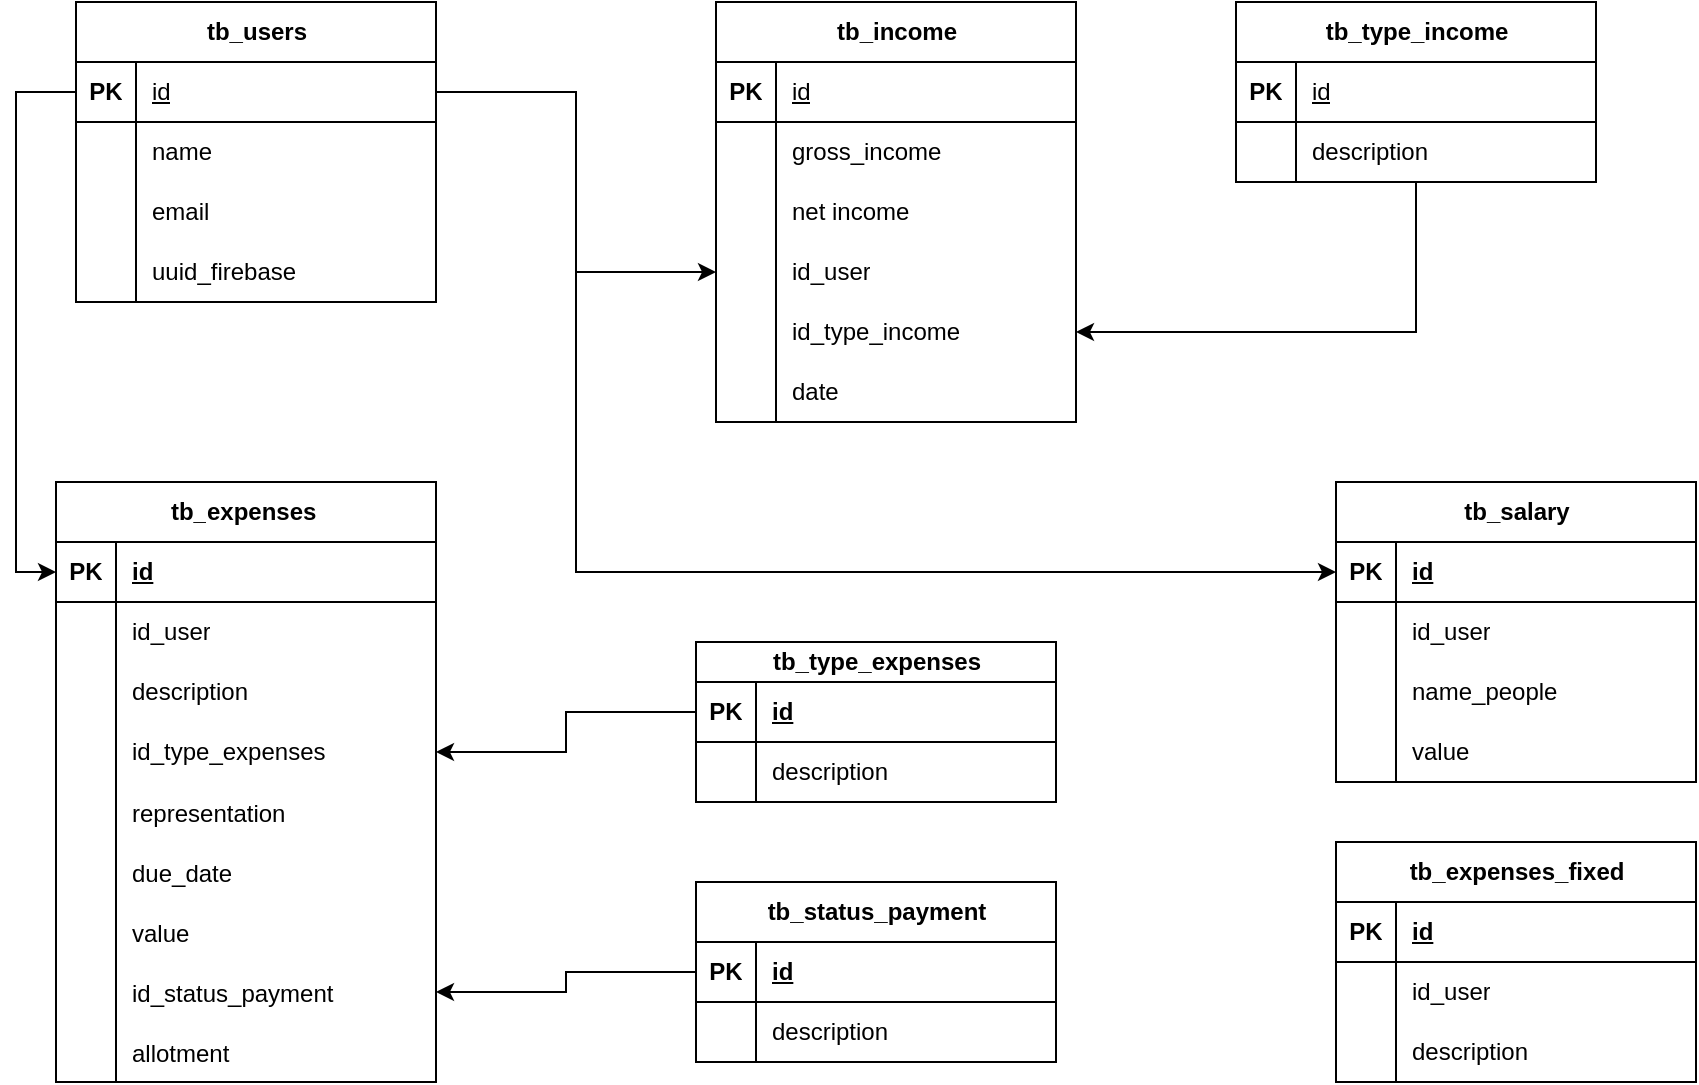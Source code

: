 <mxfile version="21.3.8" type="github" pages="3">
  <diagram name="Fluxo de caixa" id="5d7acffa-a066-3a61-03fe-96351882024d">
    <mxGraphModel dx="1050" dy="541" grid="1" gridSize="10" guides="1" tooltips="1" connect="1" arrows="1" fold="1" page="1" pageScale="1" pageWidth="1100" pageHeight="850" background="#ffffff" math="0" shadow="0">
      <root>
        <mxCell id="0" />
        <mxCell id="1" parent="0" />
        <mxCell id="1N64b7aMboaSjY6oL30t-1" value="tb_income" style="shape=table;startSize=30;container=1;collapsible=1;childLayout=tableLayout;fixedRows=1;rowLines=0;fontStyle=1;align=center;resizeLast=1;html=1;" vertex="1" parent="1">
          <mxGeometry x="530" y="80" width="180" height="210" as="geometry" />
        </mxCell>
        <mxCell id="1N64b7aMboaSjY6oL30t-2" value="" style="shape=tableRow;horizontal=0;startSize=0;swimlaneHead=0;swimlaneBody=0;fillColor=none;collapsible=0;dropTarget=0;points=[[0,0.5],[1,0.5]];portConstraint=eastwest;top=0;left=0;right=0;bottom=1;" vertex="1" parent="1N64b7aMboaSjY6oL30t-1">
          <mxGeometry y="30" width="180" height="30" as="geometry" />
        </mxCell>
        <mxCell id="1N64b7aMboaSjY6oL30t-3" value="PK" style="shape=partialRectangle;connectable=0;fillColor=none;top=0;left=0;bottom=0;right=0;fontStyle=1;overflow=hidden;whiteSpace=wrap;html=1;" vertex="1" parent="1N64b7aMboaSjY6oL30t-2">
          <mxGeometry width="30" height="30" as="geometry">
            <mxRectangle width="30" height="30" as="alternateBounds" />
          </mxGeometry>
        </mxCell>
        <mxCell id="1N64b7aMboaSjY6oL30t-4" value="&lt;span style=&quot;font-weight: normal;&quot;&gt;id&lt;/span&gt;" style="shape=partialRectangle;connectable=0;fillColor=none;top=0;left=0;bottom=0;right=0;align=left;spacingLeft=6;fontStyle=5;overflow=hidden;whiteSpace=wrap;html=1;" vertex="1" parent="1N64b7aMboaSjY6oL30t-2">
          <mxGeometry x="30" width="150" height="30" as="geometry">
            <mxRectangle width="150" height="30" as="alternateBounds" />
          </mxGeometry>
        </mxCell>
        <mxCell id="1N64b7aMboaSjY6oL30t-5" value="" style="shape=tableRow;horizontal=0;startSize=0;swimlaneHead=0;swimlaneBody=0;fillColor=none;collapsible=0;dropTarget=0;points=[[0,0.5],[1,0.5]];portConstraint=eastwest;top=0;left=0;right=0;bottom=0;" vertex="1" parent="1N64b7aMboaSjY6oL30t-1">
          <mxGeometry y="60" width="180" height="30" as="geometry" />
        </mxCell>
        <mxCell id="1N64b7aMboaSjY6oL30t-6" value="" style="shape=partialRectangle;connectable=0;fillColor=none;top=0;left=0;bottom=0;right=0;editable=1;overflow=hidden;whiteSpace=wrap;html=1;" vertex="1" parent="1N64b7aMboaSjY6oL30t-5">
          <mxGeometry width="30" height="30" as="geometry">
            <mxRectangle width="30" height="30" as="alternateBounds" />
          </mxGeometry>
        </mxCell>
        <mxCell id="1N64b7aMboaSjY6oL30t-7" value="&lt;span style=&quot;font-family: Arial, Helvetica, sans-serif; text-indent: -18px; background-color: rgb(255, 255, 255);&quot;&gt;gross_income&lt;/span&gt;" style="shape=partialRectangle;connectable=0;fillColor=none;top=0;left=0;bottom=0;right=0;align=left;spacingLeft=6;overflow=hidden;whiteSpace=wrap;html=1;" vertex="1" parent="1N64b7aMboaSjY6oL30t-5">
          <mxGeometry x="30" width="150" height="30" as="geometry">
            <mxRectangle width="150" height="30" as="alternateBounds" />
          </mxGeometry>
        </mxCell>
        <mxCell id="1N64b7aMboaSjY6oL30t-8" value="" style="shape=tableRow;horizontal=0;startSize=0;swimlaneHead=0;swimlaneBody=0;fillColor=none;collapsible=0;dropTarget=0;points=[[0,0.5],[1,0.5]];portConstraint=eastwest;top=0;left=0;right=0;bottom=0;" vertex="1" parent="1N64b7aMboaSjY6oL30t-1">
          <mxGeometry y="90" width="180" height="30" as="geometry" />
        </mxCell>
        <mxCell id="1N64b7aMboaSjY6oL30t-9" value="" style="shape=partialRectangle;connectable=0;fillColor=none;top=0;left=0;bottom=0;right=0;editable=1;overflow=hidden;whiteSpace=wrap;html=1;" vertex="1" parent="1N64b7aMboaSjY6oL30t-8">
          <mxGeometry width="30" height="30" as="geometry">
            <mxRectangle width="30" height="30" as="alternateBounds" />
          </mxGeometry>
        </mxCell>
        <mxCell id="1N64b7aMboaSjY6oL30t-10" value="&lt;span style=&quot;font-family: Arial, Helvetica, sans-serif; text-indent: -18px; background-color: rgb(255, 255, 255);&quot;&gt;net income&lt;/span&gt;" style="shape=partialRectangle;connectable=0;fillColor=none;top=0;left=0;bottom=0;right=0;align=left;spacingLeft=6;overflow=hidden;whiteSpace=wrap;html=1;" vertex="1" parent="1N64b7aMboaSjY6oL30t-8">
          <mxGeometry x="30" width="150" height="30" as="geometry">
            <mxRectangle width="150" height="30" as="alternateBounds" />
          </mxGeometry>
        </mxCell>
        <mxCell id="1N64b7aMboaSjY6oL30t-11" value="" style="shape=tableRow;horizontal=0;startSize=0;swimlaneHead=0;swimlaneBody=0;fillColor=none;collapsible=0;dropTarget=0;points=[[0,0.5],[1,0.5]];portConstraint=eastwest;top=0;left=0;right=0;bottom=0;" vertex="1" parent="1N64b7aMboaSjY6oL30t-1">
          <mxGeometry y="120" width="180" height="30" as="geometry" />
        </mxCell>
        <mxCell id="1N64b7aMboaSjY6oL30t-12" value="" style="shape=partialRectangle;connectable=0;fillColor=none;top=0;left=0;bottom=0;right=0;editable=1;overflow=hidden;whiteSpace=wrap;html=1;" vertex="1" parent="1N64b7aMboaSjY6oL30t-11">
          <mxGeometry width="30" height="30" as="geometry">
            <mxRectangle width="30" height="30" as="alternateBounds" />
          </mxGeometry>
        </mxCell>
        <mxCell id="1N64b7aMboaSjY6oL30t-13" value="" style="shape=partialRectangle;connectable=0;fillColor=none;top=0;left=0;bottom=0;right=0;align=left;spacingLeft=6;overflow=hidden;whiteSpace=wrap;html=1;" vertex="1" parent="1N64b7aMboaSjY6oL30t-11">
          <mxGeometry x="30" width="150" height="30" as="geometry">
            <mxRectangle width="150" height="30" as="alternateBounds" />
          </mxGeometry>
        </mxCell>
        <mxCell id="1N64b7aMboaSjY6oL30t-130" value="" style="shape=tableRow;horizontal=0;startSize=0;swimlaneHead=0;swimlaneBody=0;fillColor=none;collapsible=0;dropTarget=0;points=[[0,0.5],[1,0.5]];portConstraint=eastwest;top=0;left=0;right=0;bottom=0;" vertex="1" parent="1N64b7aMboaSjY6oL30t-1">
          <mxGeometry y="150" width="180" height="30" as="geometry" />
        </mxCell>
        <mxCell id="1N64b7aMboaSjY6oL30t-131" value="" style="shape=partialRectangle;connectable=0;fillColor=none;top=0;left=0;bottom=0;right=0;editable=1;overflow=hidden;whiteSpace=wrap;html=1;" vertex="1" parent="1N64b7aMboaSjY6oL30t-130">
          <mxGeometry width="30" height="30" as="geometry">
            <mxRectangle width="30" height="30" as="alternateBounds" />
          </mxGeometry>
        </mxCell>
        <mxCell id="1N64b7aMboaSjY6oL30t-132" value="id_type_income" style="shape=partialRectangle;connectable=0;fillColor=none;top=0;left=0;bottom=0;right=0;align=left;spacingLeft=6;overflow=hidden;whiteSpace=wrap;html=1;" vertex="1" parent="1N64b7aMboaSjY6oL30t-130">
          <mxGeometry x="30" width="150" height="30" as="geometry">
            <mxRectangle width="150" height="30" as="alternateBounds" />
          </mxGeometry>
        </mxCell>
        <mxCell id="1N64b7aMboaSjY6oL30t-134" value="" style="shape=tableRow;horizontal=0;startSize=0;swimlaneHead=0;swimlaneBody=0;fillColor=none;collapsible=0;dropTarget=0;points=[[0,0.5],[1,0.5]];portConstraint=eastwest;top=0;left=0;right=0;bottom=0;" vertex="1" parent="1N64b7aMboaSjY6oL30t-1">
          <mxGeometry y="180" width="180" height="30" as="geometry" />
        </mxCell>
        <mxCell id="1N64b7aMboaSjY6oL30t-135" value="" style="shape=partialRectangle;connectable=0;fillColor=none;top=0;left=0;bottom=0;right=0;editable=1;overflow=hidden;whiteSpace=wrap;html=1;" vertex="1" parent="1N64b7aMboaSjY6oL30t-134">
          <mxGeometry width="30" height="30" as="geometry">
            <mxRectangle width="30" height="30" as="alternateBounds" />
          </mxGeometry>
        </mxCell>
        <mxCell id="1N64b7aMboaSjY6oL30t-136" value="date" style="shape=partialRectangle;connectable=0;fillColor=none;top=0;left=0;bottom=0;right=0;align=left;spacingLeft=6;overflow=hidden;whiteSpace=wrap;html=1;" vertex="1" parent="1N64b7aMboaSjY6oL30t-134">
          <mxGeometry x="30" width="150" height="30" as="geometry">
            <mxRectangle width="150" height="30" as="alternateBounds" />
          </mxGeometry>
        </mxCell>
        <mxCell id="1N64b7aMboaSjY6oL30t-14" value="id_user" style="shape=partialRectangle;connectable=0;fillColor=none;top=0;left=0;bottom=0;right=0;align=left;spacingLeft=6;overflow=hidden;whiteSpace=wrap;html=1;" vertex="1" parent="1">
          <mxGeometry x="560" y="200" width="150" height="30" as="geometry">
            <mxRectangle width="150" height="30" as="alternateBounds" />
          </mxGeometry>
        </mxCell>
        <mxCell id="1N64b7aMboaSjY6oL30t-15" value="tb_users" style="shape=table;startSize=30;container=1;collapsible=1;childLayout=tableLayout;fixedRows=1;rowLines=0;fontStyle=1;align=center;resizeLast=1;html=1;" vertex="1" parent="1">
          <mxGeometry x="210" y="80" width="180" height="150" as="geometry" />
        </mxCell>
        <mxCell id="1N64b7aMboaSjY6oL30t-16" value="" style="shape=tableRow;horizontal=0;startSize=0;swimlaneHead=0;swimlaneBody=0;fillColor=none;collapsible=0;dropTarget=0;points=[[0,0.5],[1,0.5]];portConstraint=eastwest;top=0;left=0;right=0;bottom=1;" vertex="1" parent="1N64b7aMboaSjY6oL30t-15">
          <mxGeometry y="30" width="180" height="30" as="geometry" />
        </mxCell>
        <mxCell id="1N64b7aMboaSjY6oL30t-17" value="PK" style="shape=partialRectangle;connectable=0;fillColor=none;top=0;left=0;bottom=0;right=0;fontStyle=1;overflow=hidden;whiteSpace=wrap;html=1;" vertex="1" parent="1N64b7aMboaSjY6oL30t-16">
          <mxGeometry width="30" height="30" as="geometry">
            <mxRectangle width="30" height="30" as="alternateBounds" />
          </mxGeometry>
        </mxCell>
        <mxCell id="1N64b7aMboaSjY6oL30t-18" value="&lt;span style=&quot;font-weight: normal;&quot;&gt;id&lt;/span&gt;" style="shape=partialRectangle;connectable=0;fillColor=none;top=0;left=0;bottom=0;right=0;align=left;spacingLeft=6;fontStyle=5;overflow=hidden;whiteSpace=wrap;html=1;" vertex="1" parent="1N64b7aMboaSjY6oL30t-16">
          <mxGeometry x="30" width="150" height="30" as="geometry">
            <mxRectangle width="150" height="30" as="alternateBounds" />
          </mxGeometry>
        </mxCell>
        <mxCell id="1N64b7aMboaSjY6oL30t-19" value="" style="shape=tableRow;horizontal=0;startSize=0;swimlaneHead=0;swimlaneBody=0;fillColor=none;collapsible=0;dropTarget=0;points=[[0,0.5],[1,0.5]];portConstraint=eastwest;top=0;left=0;right=0;bottom=0;" vertex="1" parent="1N64b7aMboaSjY6oL30t-15">
          <mxGeometry y="60" width="180" height="30" as="geometry" />
        </mxCell>
        <mxCell id="1N64b7aMboaSjY6oL30t-20" value="" style="shape=partialRectangle;connectable=0;fillColor=none;top=0;left=0;bottom=0;right=0;editable=1;overflow=hidden;whiteSpace=wrap;html=1;" vertex="1" parent="1N64b7aMboaSjY6oL30t-19">
          <mxGeometry width="30" height="30" as="geometry">
            <mxRectangle width="30" height="30" as="alternateBounds" />
          </mxGeometry>
        </mxCell>
        <mxCell id="1N64b7aMboaSjY6oL30t-21" value="name" style="shape=partialRectangle;connectable=0;fillColor=none;top=0;left=0;bottom=0;right=0;align=left;spacingLeft=6;overflow=hidden;whiteSpace=wrap;html=1;" vertex="1" parent="1N64b7aMboaSjY6oL30t-19">
          <mxGeometry x="30" width="150" height="30" as="geometry">
            <mxRectangle width="150" height="30" as="alternateBounds" />
          </mxGeometry>
        </mxCell>
        <mxCell id="1N64b7aMboaSjY6oL30t-22" value="" style="shape=tableRow;horizontal=0;startSize=0;swimlaneHead=0;swimlaneBody=0;fillColor=none;collapsible=0;dropTarget=0;points=[[0,0.5],[1,0.5]];portConstraint=eastwest;top=0;left=0;right=0;bottom=0;" vertex="1" parent="1N64b7aMboaSjY6oL30t-15">
          <mxGeometry y="90" width="180" height="30" as="geometry" />
        </mxCell>
        <mxCell id="1N64b7aMboaSjY6oL30t-23" value="" style="shape=partialRectangle;connectable=0;fillColor=none;top=0;left=0;bottom=0;right=0;editable=1;overflow=hidden;whiteSpace=wrap;html=1;" vertex="1" parent="1N64b7aMboaSjY6oL30t-22">
          <mxGeometry width="30" height="30" as="geometry">
            <mxRectangle width="30" height="30" as="alternateBounds" />
          </mxGeometry>
        </mxCell>
        <mxCell id="1N64b7aMboaSjY6oL30t-24" value="email" style="shape=partialRectangle;connectable=0;fillColor=none;top=0;left=0;bottom=0;right=0;align=left;spacingLeft=6;overflow=hidden;whiteSpace=wrap;html=1;" vertex="1" parent="1N64b7aMboaSjY6oL30t-22">
          <mxGeometry x="30" width="150" height="30" as="geometry">
            <mxRectangle width="150" height="30" as="alternateBounds" />
          </mxGeometry>
        </mxCell>
        <mxCell id="1N64b7aMboaSjY6oL30t-25" value="" style="shape=tableRow;horizontal=0;startSize=0;swimlaneHead=0;swimlaneBody=0;fillColor=none;collapsible=0;dropTarget=0;points=[[0,0.5],[1,0.5]];portConstraint=eastwest;top=0;left=0;right=0;bottom=0;" vertex="1" parent="1N64b7aMboaSjY6oL30t-15">
          <mxGeometry y="120" width="180" height="30" as="geometry" />
        </mxCell>
        <mxCell id="1N64b7aMboaSjY6oL30t-26" value="" style="shape=partialRectangle;connectable=0;fillColor=none;top=0;left=0;bottom=0;right=0;editable=1;overflow=hidden;whiteSpace=wrap;html=1;" vertex="1" parent="1N64b7aMboaSjY6oL30t-25">
          <mxGeometry width="30" height="30" as="geometry">
            <mxRectangle width="30" height="30" as="alternateBounds" />
          </mxGeometry>
        </mxCell>
        <mxCell id="1N64b7aMboaSjY6oL30t-27" value="uuid_firebase" style="shape=partialRectangle;connectable=0;fillColor=none;top=0;left=0;bottom=0;right=0;align=left;spacingLeft=6;overflow=hidden;whiteSpace=wrap;html=1;" vertex="1" parent="1N64b7aMboaSjY6oL30t-25">
          <mxGeometry x="30" width="150" height="30" as="geometry">
            <mxRectangle width="150" height="30" as="alternateBounds" />
          </mxGeometry>
        </mxCell>
        <mxCell id="1N64b7aMboaSjY6oL30t-29" value="tb_&lt;b style=&quot;font-family: Arial, Helvetica, sans-serif; text-align: start; text-indent: -18px; background-color: rgb(255, 255, 255);&quot;&gt;expenses&lt;/b&gt;&amp;nbsp;" style="shape=table;startSize=30;container=1;collapsible=1;childLayout=tableLayout;fixedRows=1;rowLines=0;fontStyle=1;align=center;resizeLast=1;html=1;" vertex="1" parent="1">
          <mxGeometry x="200" y="320" width="190" height="300" as="geometry" />
        </mxCell>
        <mxCell id="1N64b7aMboaSjY6oL30t-30" value="" style="shape=tableRow;horizontal=0;startSize=0;swimlaneHead=0;swimlaneBody=0;fillColor=none;collapsible=0;dropTarget=0;points=[[0,0.5],[1,0.5]];portConstraint=eastwest;top=0;left=0;right=0;bottom=1;" vertex="1" parent="1N64b7aMboaSjY6oL30t-29">
          <mxGeometry y="30" width="190" height="30" as="geometry" />
        </mxCell>
        <mxCell id="1N64b7aMboaSjY6oL30t-31" value="PK" style="shape=partialRectangle;connectable=0;fillColor=none;top=0;left=0;bottom=0;right=0;fontStyle=1;overflow=hidden;whiteSpace=wrap;html=1;" vertex="1" parent="1N64b7aMboaSjY6oL30t-30">
          <mxGeometry width="30" height="30" as="geometry">
            <mxRectangle width="30" height="30" as="alternateBounds" />
          </mxGeometry>
        </mxCell>
        <mxCell id="1N64b7aMboaSjY6oL30t-32" value="id" style="shape=partialRectangle;connectable=0;fillColor=none;top=0;left=0;bottom=0;right=0;align=left;spacingLeft=6;fontStyle=5;overflow=hidden;whiteSpace=wrap;html=1;" vertex="1" parent="1N64b7aMboaSjY6oL30t-30">
          <mxGeometry x="30" width="160" height="30" as="geometry">
            <mxRectangle width="160" height="30" as="alternateBounds" />
          </mxGeometry>
        </mxCell>
        <mxCell id="1N64b7aMboaSjY6oL30t-33" value="" style="shape=tableRow;horizontal=0;startSize=0;swimlaneHead=0;swimlaneBody=0;fillColor=none;collapsible=0;dropTarget=0;points=[[0,0.5],[1,0.5]];portConstraint=eastwest;top=0;left=0;right=0;bottom=0;" vertex="1" parent="1N64b7aMboaSjY6oL30t-29">
          <mxGeometry y="60" width="190" height="30" as="geometry" />
        </mxCell>
        <mxCell id="1N64b7aMboaSjY6oL30t-34" value="" style="shape=partialRectangle;connectable=0;fillColor=none;top=0;left=0;bottom=0;right=0;editable=1;overflow=hidden;whiteSpace=wrap;html=1;" vertex="1" parent="1N64b7aMboaSjY6oL30t-33">
          <mxGeometry width="30" height="30" as="geometry">
            <mxRectangle width="30" height="30" as="alternateBounds" />
          </mxGeometry>
        </mxCell>
        <mxCell id="1N64b7aMboaSjY6oL30t-35" value="id_user" style="shape=partialRectangle;connectable=0;fillColor=none;top=0;left=0;bottom=0;right=0;align=left;spacingLeft=6;overflow=hidden;whiteSpace=wrap;html=1;" vertex="1" parent="1N64b7aMboaSjY6oL30t-33">
          <mxGeometry x="30" width="160" height="30" as="geometry">
            <mxRectangle width="160" height="30" as="alternateBounds" />
          </mxGeometry>
        </mxCell>
        <mxCell id="1N64b7aMboaSjY6oL30t-36" value="" style="shape=tableRow;horizontal=0;startSize=0;swimlaneHead=0;swimlaneBody=0;fillColor=none;collapsible=0;dropTarget=0;points=[[0,0.5],[1,0.5]];portConstraint=eastwest;top=0;left=0;right=0;bottom=0;" vertex="1" parent="1N64b7aMboaSjY6oL30t-29">
          <mxGeometry y="90" width="190" height="30" as="geometry" />
        </mxCell>
        <mxCell id="1N64b7aMboaSjY6oL30t-37" value="" style="shape=partialRectangle;connectable=0;fillColor=none;top=0;left=0;bottom=0;right=0;editable=1;overflow=hidden;whiteSpace=wrap;html=1;" vertex="1" parent="1N64b7aMboaSjY6oL30t-36">
          <mxGeometry width="30" height="30" as="geometry">
            <mxRectangle width="30" height="30" as="alternateBounds" />
          </mxGeometry>
        </mxCell>
        <mxCell id="1N64b7aMboaSjY6oL30t-38" value="description" style="shape=partialRectangle;connectable=0;fillColor=none;top=0;left=0;bottom=0;right=0;align=left;spacingLeft=6;overflow=hidden;whiteSpace=wrap;html=1;" vertex="1" parent="1N64b7aMboaSjY6oL30t-36">
          <mxGeometry x="30" width="160" height="30" as="geometry">
            <mxRectangle width="160" height="30" as="alternateBounds" />
          </mxGeometry>
        </mxCell>
        <mxCell id="1N64b7aMboaSjY6oL30t-39" value="" style="shape=tableRow;horizontal=0;startSize=0;swimlaneHead=0;swimlaneBody=0;fillColor=none;collapsible=0;dropTarget=0;points=[[0,0.5],[1,0.5]];portConstraint=eastwest;top=0;left=0;right=0;bottom=0;" vertex="1" parent="1N64b7aMboaSjY6oL30t-29">
          <mxGeometry y="120" width="190" height="30" as="geometry" />
        </mxCell>
        <mxCell id="1N64b7aMboaSjY6oL30t-40" value="" style="shape=partialRectangle;connectable=0;fillColor=none;top=0;left=0;bottom=0;right=0;editable=1;overflow=hidden;whiteSpace=wrap;html=1;" vertex="1" parent="1N64b7aMboaSjY6oL30t-39">
          <mxGeometry width="30" height="30" as="geometry">
            <mxRectangle width="30" height="30" as="alternateBounds" />
          </mxGeometry>
        </mxCell>
        <mxCell id="1N64b7aMboaSjY6oL30t-41" value="id_type_expenses" style="shape=partialRectangle;connectable=0;fillColor=none;top=0;left=0;bottom=0;right=0;align=left;spacingLeft=6;overflow=hidden;whiteSpace=wrap;html=1;" vertex="1" parent="1N64b7aMboaSjY6oL30t-39">
          <mxGeometry x="30" width="160" height="30" as="geometry">
            <mxRectangle width="160" height="30" as="alternateBounds" />
          </mxGeometry>
        </mxCell>
        <mxCell id="1N64b7aMboaSjY6oL30t-81" value="" style="shape=tableRow;horizontal=0;startSize=0;swimlaneHead=0;swimlaneBody=0;fillColor=none;collapsible=0;dropTarget=0;points=[[0,0.5],[1,0.5]];portConstraint=eastwest;top=0;left=0;right=0;bottom=0;" vertex="1" parent="1N64b7aMboaSjY6oL30t-29">
          <mxGeometry y="150" width="190" height="30" as="geometry" />
        </mxCell>
        <mxCell id="1N64b7aMboaSjY6oL30t-82" value="" style="shape=partialRectangle;connectable=0;fillColor=none;top=0;left=0;bottom=0;right=0;editable=1;overflow=hidden;" vertex="1" parent="1N64b7aMboaSjY6oL30t-81">
          <mxGeometry width="30" height="30" as="geometry">
            <mxRectangle width="30" height="30" as="alternateBounds" />
          </mxGeometry>
        </mxCell>
        <mxCell id="1N64b7aMboaSjY6oL30t-83" value="representation" style="shape=partialRectangle;connectable=0;fillColor=none;top=0;left=0;bottom=0;right=0;align=left;spacingLeft=6;overflow=hidden;" vertex="1" parent="1N64b7aMboaSjY6oL30t-81">
          <mxGeometry x="30" width="160" height="30" as="geometry">
            <mxRectangle width="160" height="30" as="alternateBounds" />
          </mxGeometry>
        </mxCell>
        <mxCell id="1N64b7aMboaSjY6oL30t-138" value="" style="shape=tableRow;horizontal=0;startSize=0;swimlaneHead=0;swimlaneBody=0;fillColor=none;collapsible=0;dropTarget=0;points=[[0,0.5],[1,0.5]];portConstraint=eastwest;top=0;left=0;right=0;bottom=0;" vertex="1" parent="1N64b7aMboaSjY6oL30t-29">
          <mxGeometry y="180" width="190" height="30" as="geometry" />
        </mxCell>
        <mxCell id="1N64b7aMboaSjY6oL30t-139" value="" style="shape=partialRectangle;connectable=0;fillColor=none;top=0;left=0;bottom=0;right=0;editable=1;overflow=hidden;" vertex="1" parent="1N64b7aMboaSjY6oL30t-138">
          <mxGeometry width="30" height="30" as="geometry">
            <mxRectangle width="30" height="30" as="alternateBounds" />
          </mxGeometry>
        </mxCell>
        <mxCell id="1N64b7aMboaSjY6oL30t-140" value="due_date" style="shape=partialRectangle;connectable=0;fillColor=none;top=0;left=0;bottom=0;right=0;align=left;spacingLeft=6;overflow=hidden;" vertex="1" parent="1N64b7aMboaSjY6oL30t-138">
          <mxGeometry x="30" width="160" height="30" as="geometry">
            <mxRectangle width="160" height="30" as="alternateBounds" />
          </mxGeometry>
        </mxCell>
        <mxCell id="1N64b7aMboaSjY6oL30t-141" value="" style="shape=tableRow;horizontal=0;startSize=0;swimlaneHead=0;swimlaneBody=0;fillColor=none;collapsible=0;dropTarget=0;points=[[0,0.5],[1,0.5]];portConstraint=eastwest;top=0;left=0;right=0;bottom=0;" vertex="1" parent="1N64b7aMboaSjY6oL30t-29">
          <mxGeometry y="210" width="190" height="30" as="geometry" />
        </mxCell>
        <mxCell id="1N64b7aMboaSjY6oL30t-142" value="" style="shape=partialRectangle;connectable=0;fillColor=none;top=0;left=0;bottom=0;right=0;editable=1;overflow=hidden;" vertex="1" parent="1N64b7aMboaSjY6oL30t-141">
          <mxGeometry width="30" height="30" as="geometry">
            <mxRectangle width="30" height="30" as="alternateBounds" />
          </mxGeometry>
        </mxCell>
        <mxCell id="1N64b7aMboaSjY6oL30t-143" value="value" style="shape=partialRectangle;connectable=0;fillColor=none;top=0;left=0;bottom=0;right=0;align=left;spacingLeft=6;overflow=hidden;" vertex="1" parent="1N64b7aMboaSjY6oL30t-141">
          <mxGeometry x="30" width="160" height="30" as="geometry">
            <mxRectangle width="160" height="30" as="alternateBounds" />
          </mxGeometry>
        </mxCell>
        <mxCell id="1N64b7aMboaSjY6oL30t-144" value="" style="shape=tableRow;horizontal=0;startSize=0;swimlaneHead=0;swimlaneBody=0;fillColor=none;collapsible=0;dropTarget=0;points=[[0,0.5],[1,0.5]];portConstraint=eastwest;top=0;left=0;right=0;bottom=0;" vertex="1" parent="1N64b7aMboaSjY6oL30t-29">
          <mxGeometry y="240" width="190" height="30" as="geometry" />
        </mxCell>
        <mxCell id="1N64b7aMboaSjY6oL30t-145" value="" style="shape=partialRectangle;connectable=0;fillColor=none;top=0;left=0;bottom=0;right=0;editable=1;overflow=hidden;" vertex="1" parent="1N64b7aMboaSjY6oL30t-144">
          <mxGeometry width="30" height="30" as="geometry">
            <mxRectangle width="30" height="30" as="alternateBounds" />
          </mxGeometry>
        </mxCell>
        <mxCell id="1N64b7aMboaSjY6oL30t-146" value="id_status_payment" style="shape=partialRectangle;connectable=0;fillColor=none;top=0;left=0;bottom=0;right=0;align=left;spacingLeft=6;overflow=hidden;" vertex="1" parent="1N64b7aMboaSjY6oL30t-144">
          <mxGeometry x="30" width="160" height="30" as="geometry">
            <mxRectangle width="160" height="30" as="alternateBounds" />
          </mxGeometry>
        </mxCell>
        <mxCell id="1N64b7aMboaSjY6oL30t-147" value="" style="shape=tableRow;horizontal=0;startSize=0;swimlaneHead=0;swimlaneBody=0;fillColor=none;collapsible=0;dropTarget=0;points=[[0,0.5],[1,0.5]];portConstraint=eastwest;top=0;left=0;right=0;bottom=0;" vertex="1" parent="1N64b7aMboaSjY6oL30t-29">
          <mxGeometry y="270" width="190" height="30" as="geometry" />
        </mxCell>
        <mxCell id="1N64b7aMboaSjY6oL30t-148" value="" style="shape=partialRectangle;connectable=0;fillColor=none;top=0;left=0;bottom=0;right=0;editable=1;overflow=hidden;" vertex="1" parent="1N64b7aMboaSjY6oL30t-147">
          <mxGeometry width="30" height="30" as="geometry">
            <mxRectangle width="30" height="30" as="alternateBounds" />
          </mxGeometry>
        </mxCell>
        <mxCell id="1N64b7aMboaSjY6oL30t-149" value="allotment" style="shape=partialRectangle;connectable=0;fillColor=none;top=0;left=0;bottom=0;right=0;align=left;spacingLeft=6;overflow=hidden;" vertex="1" parent="1N64b7aMboaSjY6oL30t-147">
          <mxGeometry x="30" width="160" height="30" as="geometry">
            <mxRectangle width="160" height="30" as="alternateBounds" />
          </mxGeometry>
        </mxCell>
        <mxCell id="1N64b7aMboaSjY6oL30t-48" style="edgeStyle=orthogonalEdgeStyle;rounded=0;orthogonalLoop=1;jettySize=auto;html=1;entryX=0;entryY=0.5;entryDx=0;entryDy=0;" edge="1" parent="1" source="1N64b7aMboaSjY6oL30t-16" target="1N64b7aMboaSjY6oL30t-11">
          <mxGeometry relative="1" as="geometry" />
        </mxCell>
        <mxCell id="1N64b7aMboaSjY6oL30t-57" value="tb_type_expenses" style="shape=table;startSize=20;container=1;collapsible=1;childLayout=tableLayout;fixedRows=1;rowLines=0;fontStyle=1;align=center;resizeLast=1;html=1;" vertex="1" parent="1">
          <mxGeometry x="520" y="400" width="180" height="80" as="geometry" />
        </mxCell>
        <mxCell id="1N64b7aMboaSjY6oL30t-58" value="" style="shape=tableRow;horizontal=0;startSize=0;swimlaneHead=0;swimlaneBody=0;fillColor=none;collapsible=0;dropTarget=0;points=[[0,0.5],[1,0.5]];portConstraint=eastwest;top=0;left=0;right=0;bottom=1;" vertex="1" parent="1N64b7aMboaSjY6oL30t-57">
          <mxGeometry y="20" width="180" height="30" as="geometry" />
        </mxCell>
        <mxCell id="1N64b7aMboaSjY6oL30t-59" value="PK" style="shape=partialRectangle;connectable=0;fillColor=none;top=0;left=0;bottom=0;right=0;fontStyle=1;overflow=hidden;whiteSpace=wrap;html=1;" vertex="1" parent="1N64b7aMboaSjY6oL30t-58">
          <mxGeometry width="30" height="30" as="geometry">
            <mxRectangle width="30" height="30" as="alternateBounds" />
          </mxGeometry>
        </mxCell>
        <mxCell id="1N64b7aMboaSjY6oL30t-60" value="id" style="shape=partialRectangle;connectable=0;fillColor=none;top=0;left=0;bottom=0;right=0;align=left;spacingLeft=6;fontStyle=5;overflow=hidden;whiteSpace=wrap;html=1;" vertex="1" parent="1N64b7aMboaSjY6oL30t-58">
          <mxGeometry x="30" width="150" height="30" as="geometry">
            <mxRectangle width="150" height="30" as="alternateBounds" />
          </mxGeometry>
        </mxCell>
        <mxCell id="1N64b7aMboaSjY6oL30t-61" value="" style="shape=tableRow;horizontal=0;startSize=0;swimlaneHead=0;swimlaneBody=0;fillColor=none;collapsible=0;dropTarget=0;points=[[0,0.5],[1,0.5]];portConstraint=eastwest;top=0;left=0;right=0;bottom=0;" vertex="1" parent="1N64b7aMboaSjY6oL30t-57">
          <mxGeometry y="50" width="180" height="30" as="geometry" />
        </mxCell>
        <mxCell id="1N64b7aMboaSjY6oL30t-62" value="" style="shape=partialRectangle;connectable=0;fillColor=none;top=0;left=0;bottom=0;right=0;editable=1;overflow=hidden;whiteSpace=wrap;html=1;" vertex="1" parent="1N64b7aMboaSjY6oL30t-61">
          <mxGeometry width="30" height="30" as="geometry">
            <mxRectangle width="30" height="30" as="alternateBounds" />
          </mxGeometry>
        </mxCell>
        <mxCell id="1N64b7aMboaSjY6oL30t-63" value="description" style="shape=partialRectangle;connectable=0;fillColor=none;top=0;left=0;bottom=0;right=0;align=left;spacingLeft=6;overflow=hidden;whiteSpace=wrap;html=1;" vertex="1" parent="1N64b7aMboaSjY6oL30t-61">
          <mxGeometry x="30" width="150" height="30" as="geometry">
            <mxRectangle width="150" height="30" as="alternateBounds" />
          </mxGeometry>
        </mxCell>
        <mxCell id="1N64b7aMboaSjY6oL30t-74" style="edgeStyle=orthogonalEdgeStyle;rounded=0;orthogonalLoop=1;jettySize=auto;html=1;entryX=1;entryY=0.5;entryDx=0;entryDy=0;" edge="1" parent="1" source="1N64b7aMboaSjY6oL30t-58" target="1N64b7aMboaSjY6oL30t-39">
          <mxGeometry relative="1" as="geometry" />
        </mxCell>
        <mxCell id="1N64b7aMboaSjY6oL30t-150" style="edgeStyle=orthogonalEdgeStyle;rounded=0;orthogonalLoop=1;jettySize=auto;html=1;entryX=1;entryY=0.5;entryDx=0;entryDy=0;" edge="1" parent="1" source="1N64b7aMboaSjY6oL30t-84" target="1N64b7aMboaSjY6oL30t-144">
          <mxGeometry relative="1" as="geometry" />
        </mxCell>
        <mxCell id="1N64b7aMboaSjY6oL30t-84" value="tb_status_payment" style="shape=table;startSize=30;container=1;collapsible=1;childLayout=tableLayout;fixedRows=1;rowLines=0;fontStyle=1;align=center;resizeLast=1;html=1;" vertex="1" parent="1">
          <mxGeometry x="520" y="520" width="180" height="90" as="geometry" />
        </mxCell>
        <mxCell id="1N64b7aMboaSjY6oL30t-85" value="" style="shape=tableRow;horizontal=0;startSize=0;swimlaneHead=0;swimlaneBody=0;fillColor=none;collapsible=0;dropTarget=0;points=[[0,0.5],[1,0.5]];portConstraint=eastwest;top=0;left=0;right=0;bottom=1;" vertex="1" parent="1N64b7aMboaSjY6oL30t-84">
          <mxGeometry y="30" width="180" height="30" as="geometry" />
        </mxCell>
        <mxCell id="1N64b7aMboaSjY6oL30t-86" value="PK" style="shape=partialRectangle;connectable=0;fillColor=none;top=0;left=0;bottom=0;right=0;fontStyle=1;overflow=hidden;whiteSpace=wrap;html=1;" vertex="1" parent="1N64b7aMboaSjY6oL30t-85">
          <mxGeometry width="30" height="30" as="geometry">
            <mxRectangle width="30" height="30" as="alternateBounds" />
          </mxGeometry>
        </mxCell>
        <mxCell id="1N64b7aMboaSjY6oL30t-87" value="id" style="shape=partialRectangle;connectable=0;fillColor=none;top=0;left=0;bottom=0;right=0;align=left;spacingLeft=6;fontStyle=5;overflow=hidden;whiteSpace=wrap;html=1;" vertex="1" parent="1N64b7aMboaSjY6oL30t-85">
          <mxGeometry x="30" width="150" height="30" as="geometry">
            <mxRectangle width="150" height="30" as="alternateBounds" />
          </mxGeometry>
        </mxCell>
        <mxCell id="1N64b7aMboaSjY6oL30t-88" value="" style="shape=tableRow;horizontal=0;startSize=0;swimlaneHead=0;swimlaneBody=0;fillColor=none;collapsible=0;dropTarget=0;points=[[0,0.5],[1,0.5]];portConstraint=eastwest;top=0;left=0;right=0;bottom=0;" vertex="1" parent="1N64b7aMboaSjY6oL30t-84">
          <mxGeometry y="60" width="180" height="30" as="geometry" />
        </mxCell>
        <mxCell id="1N64b7aMboaSjY6oL30t-89" value="" style="shape=partialRectangle;connectable=0;fillColor=none;top=0;left=0;bottom=0;right=0;editable=1;overflow=hidden;whiteSpace=wrap;html=1;" vertex="1" parent="1N64b7aMboaSjY6oL30t-88">
          <mxGeometry width="30" height="30" as="geometry">
            <mxRectangle width="30" height="30" as="alternateBounds" />
          </mxGeometry>
        </mxCell>
        <mxCell id="1N64b7aMboaSjY6oL30t-90" value="description" style="shape=partialRectangle;connectable=0;fillColor=none;top=0;left=0;bottom=0;right=0;align=left;spacingLeft=6;overflow=hidden;whiteSpace=wrap;html=1;" vertex="1" parent="1N64b7aMboaSjY6oL30t-88">
          <mxGeometry x="30" width="150" height="30" as="geometry">
            <mxRectangle width="150" height="30" as="alternateBounds" />
          </mxGeometry>
        </mxCell>
        <mxCell id="1N64b7aMboaSjY6oL30t-108" value="" style="shape=partialRectangle;connectable=0;fillColor=none;top=0;left=0;bottom=0;right=0;editable=1;overflow=hidden;whiteSpace=wrap;html=1;" vertex="1" parent="1">
          <mxGeometry x="530" y="240" width="30" height="30" as="geometry">
            <mxRectangle width="30" height="30" as="alternateBounds" />
          </mxGeometry>
        </mxCell>
        <mxCell id="1N64b7aMboaSjY6oL30t-133" style="edgeStyle=orthogonalEdgeStyle;rounded=0;orthogonalLoop=1;jettySize=auto;html=1;entryX=1;entryY=0.5;entryDx=0;entryDy=0;" edge="1" parent="1" source="1N64b7aMboaSjY6oL30t-110" target="1N64b7aMboaSjY6oL30t-130">
          <mxGeometry relative="1" as="geometry" />
        </mxCell>
        <mxCell id="1N64b7aMboaSjY6oL30t-110" value="tb_type_income" style="shape=table;startSize=30;container=1;collapsible=1;childLayout=tableLayout;fixedRows=1;rowLines=0;fontStyle=1;align=center;resizeLast=1;html=1;" vertex="1" parent="1">
          <mxGeometry x="790" y="80" width="180" height="90" as="geometry" />
        </mxCell>
        <mxCell id="1N64b7aMboaSjY6oL30t-111" value="" style="shape=tableRow;horizontal=0;startSize=0;swimlaneHead=0;swimlaneBody=0;fillColor=none;collapsible=0;dropTarget=0;points=[[0,0.5],[1,0.5]];portConstraint=eastwest;top=0;left=0;right=0;bottom=1;" vertex="1" parent="1N64b7aMboaSjY6oL30t-110">
          <mxGeometry y="30" width="180" height="30" as="geometry" />
        </mxCell>
        <mxCell id="1N64b7aMboaSjY6oL30t-112" value="PK" style="shape=partialRectangle;connectable=0;fillColor=none;top=0;left=0;bottom=0;right=0;fontStyle=1;overflow=hidden;whiteSpace=wrap;html=1;" vertex="1" parent="1N64b7aMboaSjY6oL30t-111">
          <mxGeometry width="30" height="30" as="geometry">
            <mxRectangle width="30" height="30" as="alternateBounds" />
          </mxGeometry>
        </mxCell>
        <mxCell id="1N64b7aMboaSjY6oL30t-113" value="&lt;span style=&quot;font-weight: normal;&quot;&gt;id&lt;/span&gt;" style="shape=partialRectangle;connectable=0;fillColor=none;top=0;left=0;bottom=0;right=0;align=left;spacingLeft=6;fontStyle=5;overflow=hidden;whiteSpace=wrap;html=1;" vertex="1" parent="1N64b7aMboaSjY6oL30t-111">
          <mxGeometry x="30" width="150" height="30" as="geometry">
            <mxRectangle width="150" height="30" as="alternateBounds" />
          </mxGeometry>
        </mxCell>
        <mxCell id="1N64b7aMboaSjY6oL30t-114" value="" style="shape=tableRow;horizontal=0;startSize=0;swimlaneHead=0;swimlaneBody=0;fillColor=none;collapsible=0;dropTarget=0;points=[[0,0.5],[1,0.5]];portConstraint=eastwest;top=0;left=0;right=0;bottom=0;" vertex="1" parent="1N64b7aMboaSjY6oL30t-110">
          <mxGeometry y="60" width="180" height="30" as="geometry" />
        </mxCell>
        <mxCell id="1N64b7aMboaSjY6oL30t-115" value="" style="shape=partialRectangle;connectable=0;fillColor=none;top=0;left=0;bottom=0;right=0;editable=1;overflow=hidden;whiteSpace=wrap;html=1;" vertex="1" parent="1N64b7aMboaSjY6oL30t-114">
          <mxGeometry width="30" height="30" as="geometry">
            <mxRectangle width="30" height="30" as="alternateBounds" />
          </mxGeometry>
        </mxCell>
        <mxCell id="1N64b7aMboaSjY6oL30t-116" value="description" style="shape=partialRectangle;connectable=0;fillColor=none;top=0;left=0;bottom=0;right=0;align=left;spacingLeft=6;overflow=hidden;whiteSpace=wrap;html=1;" vertex="1" parent="1N64b7aMboaSjY6oL30t-114">
          <mxGeometry x="30" width="150" height="30" as="geometry">
            <mxRectangle width="150" height="30" as="alternateBounds" />
          </mxGeometry>
        </mxCell>
        <mxCell id="1N64b7aMboaSjY6oL30t-137" style="edgeStyle=orthogonalEdgeStyle;rounded=0;orthogonalLoop=1;jettySize=auto;html=1;entryX=0;entryY=0.5;entryDx=0;entryDy=0;" edge="1" parent="1" source="1N64b7aMboaSjY6oL30t-16" target="1N64b7aMboaSjY6oL30t-30">
          <mxGeometry relative="1" as="geometry" />
        </mxCell>
        <mxCell id="1N64b7aMboaSjY6oL30t-151" value="tb_salary" style="shape=table;startSize=30;container=1;collapsible=1;childLayout=tableLayout;fixedRows=1;rowLines=0;fontStyle=1;align=center;resizeLast=1;html=1;" vertex="1" parent="1">
          <mxGeometry x="840" y="320" width="180" height="150" as="geometry" />
        </mxCell>
        <mxCell id="1N64b7aMboaSjY6oL30t-152" value="" style="shape=tableRow;horizontal=0;startSize=0;swimlaneHead=0;swimlaneBody=0;fillColor=none;collapsible=0;dropTarget=0;points=[[0,0.5],[1,0.5]];portConstraint=eastwest;top=0;left=0;right=0;bottom=1;" vertex="1" parent="1N64b7aMboaSjY6oL30t-151">
          <mxGeometry y="30" width="180" height="30" as="geometry" />
        </mxCell>
        <mxCell id="1N64b7aMboaSjY6oL30t-153" value="PK" style="shape=partialRectangle;connectable=0;fillColor=none;top=0;left=0;bottom=0;right=0;fontStyle=1;overflow=hidden;whiteSpace=wrap;html=1;" vertex="1" parent="1N64b7aMboaSjY6oL30t-152">
          <mxGeometry width="30" height="30" as="geometry">
            <mxRectangle width="30" height="30" as="alternateBounds" />
          </mxGeometry>
        </mxCell>
        <mxCell id="1N64b7aMboaSjY6oL30t-154" value="id" style="shape=partialRectangle;connectable=0;fillColor=none;top=0;left=0;bottom=0;right=0;align=left;spacingLeft=6;fontStyle=5;overflow=hidden;whiteSpace=wrap;html=1;" vertex="1" parent="1N64b7aMboaSjY6oL30t-152">
          <mxGeometry x="30" width="150" height="30" as="geometry">
            <mxRectangle width="150" height="30" as="alternateBounds" />
          </mxGeometry>
        </mxCell>
        <mxCell id="1N64b7aMboaSjY6oL30t-155" value="" style="shape=tableRow;horizontal=0;startSize=0;swimlaneHead=0;swimlaneBody=0;fillColor=none;collapsible=0;dropTarget=0;points=[[0,0.5],[1,0.5]];portConstraint=eastwest;top=0;left=0;right=0;bottom=0;" vertex="1" parent="1N64b7aMboaSjY6oL30t-151">
          <mxGeometry y="60" width="180" height="30" as="geometry" />
        </mxCell>
        <mxCell id="1N64b7aMboaSjY6oL30t-156" value="" style="shape=partialRectangle;connectable=0;fillColor=none;top=0;left=0;bottom=0;right=0;editable=1;overflow=hidden;whiteSpace=wrap;html=1;" vertex="1" parent="1N64b7aMboaSjY6oL30t-155">
          <mxGeometry width="30" height="30" as="geometry">
            <mxRectangle width="30" height="30" as="alternateBounds" />
          </mxGeometry>
        </mxCell>
        <mxCell id="1N64b7aMboaSjY6oL30t-157" value="id_user" style="shape=partialRectangle;connectable=0;fillColor=none;top=0;left=0;bottom=0;right=0;align=left;spacingLeft=6;overflow=hidden;whiteSpace=wrap;html=1;" vertex="1" parent="1N64b7aMboaSjY6oL30t-155">
          <mxGeometry x="30" width="150" height="30" as="geometry">
            <mxRectangle width="150" height="30" as="alternateBounds" />
          </mxGeometry>
        </mxCell>
        <mxCell id="1N64b7aMboaSjY6oL30t-158" value="" style="shape=tableRow;horizontal=0;startSize=0;swimlaneHead=0;swimlaneBody=0;fillColor=none;collapsible=0;dropTarget=0;points=[[0,0.5],[1,0.5]];portConstraint=eastwest;top=0;left=0;right=0;bottom=0;" vertex="1" parent="1N64b7aMboaSjY6oL30t-151">
          <mxGeometry y="90" width="180" height="30" as="geometry" />
        </mxCell>
        <mxCell id="1N64b7aMboaSjY6oL30t-159" value="" style="shape=partialRectangle;connectable=0;fillColor=none;top=0;left=0;bottom=0;right=0;editable=1;overflow=hidden;whiteSpace=wrap;html=1;" vertex="1" parent="1N64b7aMboaSjY6oL30t-158">
          <mxGeometry width="30" height="30" as="geometry">
            <mxRectangle width="30" height="30" as="alternateBounds" />
          </mxGeometry>
        </mxCell>
        <mxCell id="1N64b7aMboaSjY6oL30t-160" value="name_people" style="shape=partialRectangle;connectable=0;fillColor=none;top=0;left=0;bottom=0;right=0;align=left;spacingLeft=6;overflow=hidden;whiteSpace=wrap;html=1;" vertex="1" parent="1N64b7aMboaSjY6oL30t-158">
          <mxGeometry x="30" width="150" height="30" as="geometry">
            <mxRectangle width="150" height="30" as="alternateBounds" />
          </mxGeometry>
        </mxCell>
        <mxCell id="1N64b7aMboaSjY6oL30t-161" value="" style="shape=tableRow;horizontal=0;startSize=0;swimlaneHead=0;swimlaneBody=0;fillColor=none;collapsible=0;dropTarget=0;points=[[0,0.5],[1,0.5]];portConstraint=eastwest;top=0;left=0;right=0;bottom=0;" vertex="1" parent="1N64b7aMboaSjY6oL30t-151">
          <mxGeometry y="120" width="180" height="30" as="geometry" />
        </mxCell>
        <mxCell id="1N64b7aMboaSjY6oL30t-162" value="" style="shape=partialRectangle;connectable=0;fillColor=none;top=0;left=0;bottom=0;right=0;editable=1;overflow=hidden;whiteSpace=wrap;html=1;" vertex="1" parent="1N64b7aMboaSjY6oL30t-161">
          <mxGeometry width="30" height="30" as="geometry">
            <mxRectangle width="30" height="30" as="alternateBounds" />
          </mxGeometry>
        </mxCell>
        <mxCell id="1N64b7aMboaSjY6oL30t-163" value="value" style="shape=partialRectangle;connectable=0;fillColor=none;top=0;left=0;bottom=0;right=0;align=left;spacingLeft=6;overflow=hidden;whiteSpace=wrap;html=1;" vertex="1" parent="1N64b7aMboaSjY6oL30t-161">
          <mxGeometry x="30" width="150" height="30" as="geometry">
            <mxRectangle width="150" height="30" as="alternateBounds" />
          </mxGeometry>
        </mxCell>
        <mxCell id="1N64b7aMboaSjY6oL30t-164" style="edgeStyle=orthogonalEdgeStyle;rounded=0;orthogonalLoop=1;jettySize=auto;html=1;entryX=0;entryY=0.5;entryDx=0;entryDy=0;" edge="1" parent="1" source="1N64b7aMboaSjY6oL30t-16" target="1N64b7aMboaSjY6oL30t-152">
          <mxGeometry relative="1" as="geometry">
            <Array as="points">
              <mxPoint x="460" y="125" />
              <mxPoint x="460" y="365" />
            </Array>
          </mxGeometry>
        </mxCell>
        <mxCell id="1N64b7aMboaSjY6oL30t-165" value="tb_&lt;b style=&quot;border-color: var(--border-color); font-family: Arial, Helvetica, sans-serif; text-align: start; text-indent: -18px; background-color: rgb(255, 255, 255);&quot;&gt;expenses_fixed&lt;/b&gt;" style="shape=table;startSize=30;container=1;collapsible=1;childLayout=tableLayout;fixedRows=1;rowLines=0;fontStyle=1;align=center;resizeLast=1;html=1;" vertex="1" parent="1">
          <mxGeometry x="840" y="500" width="180" height="120" as="geometry" />
        </mxCell>
        <mxCell id="1N64b7aMboaSjY6oL30t-166" value="" style="shape=tableRow;horizontal=0;startSize=0;swimlaneHead=0;swimlaneBody=0;fillColor=none;collapsible=0;dropTarget=0;points=[[0,0.5],[1,0.5]];portConstraint=eastwest;top=0;left=0;right=0;bottom=1;" vertex="1" parent="1N64b7aMboaSjY6oL30t-165">
          <mxGeometry y="30" width="180" height="30" as="geometry" />
        </mxCell>
        <mxCell id="1N64b7aMboaSjY6oL30t-167" value="PK" style="shape=partialRectangle;connectable=0;fillColor=none;top=0;left=0;bottom=0;right=0;fontStyle=1;overflow=hidden;whiteSpace=wrap;html=1;" vertex="1" parent="1N64b7aMboaSjY6oL30t-166">
          <mxGeometry width="30" height="30" as="geometry">
            <mxRectangle width="30" height="30" as="alternateBounds" />
          </mxGeometry>
        </mxCell>
        <mxCell id="1N64b7aMboaSjY6oL30t-168" value="id" style="shape=partialRectangle;connectable=0;fillColor=none;top=0;left=0;bottom=0;right=0;align=left;spacingLeft=6;fontStyle=5;overflow=hidden;whiteSpace=wrap;html=1;" vertex="1" parent="1N64b7aMboaSjY6oL30t-166">
          <mxGeometry x="30" width="150" height="30" as="geometry">
            <mxRectangle width="150" height="30" as="alternateBounds" />
          </mxGeometry>
        </mxCell>
        <mxCell id="1N64b7aMboaSjY6oL30t-169" value="" style="shape=tableRow;horizontal=0;startSize=0;swimlaneHead=0;swimlaneBody=0;fillColor=none;collapsible=0;dropTarget=0;points=[[0,0.5],[1,0.5]];portConstraint=eastwest;top=0;left=0;right=0;bottom=0;" vertex="1" parent="1N64b7aMboaSjY6oL30t-165">
          <mxGeometry y="60" width="180" height="30" as="geometry" />
        </mxCell>
        <mxCell id="1N64b7aMboaSjY6oL30t-170" value="" style="shape=partialRectangle;connectable=0;fillColor=none;top=0;left=0;bottom=0;right=0;editable=1;overflow=hidden;whiteSpace=wrap;html=1;" vertex="1" parent="1N64b7aMboaSjY6oL30t-169">
          <mxGeometry width="30" height="30" as="geometry">
            <mxRectangle width="30" height="30" as="alternateBounds" />
          </mxGeometry>
        </mxCell>
        <mxCell id="1N64b7aMboaSjY6oL30t-171" value="id_user" style="shape=partialRectangle;connectable=0;fillColor=none;top=0;left=0;bottom=0;right=0;align=left;spacingLeft=6;overflow=hidden;whiteSpace=wrap;html=1;" vertex="1" parent="1N64b7aMboaSjY6oL30t-169">
          <mxGeometry x="30" width="150" height="30" as="geometry">
            <mxRectangle width="150" height="30" as="alternateBounds" />
          </mxGeometry>
        </mxCell>
        <mxCell id="1N64b7aMboaSjY6oL30t-172" value="" style="shape=tableRow;horizontal=0;startSize=0;swimlaneHead=0;swimlaneBody=0;fillColor=none;collapsible=0;dropTarget=0;points=[[0,0.5],[1,0.5]];portConstraint=eastwest;top=0;left=0;right=0;bottom=0;" vertex="1" parent="1N64b7aMboaSjY6oL30t-165">
          <mxGeometry y="90" width="180" height="30" as="geometry" />
        </mxCell>
        <mxCell id="1N64b7aMboaSjY6oL30t-173" value="" style="shape=partialRectangle;connectable=0;fillColor=none;top=0;left=0;bottom=0;right=0;editable=1;overflow=hidden;whiteSpace=wrap;html=1;" vertex="1" parent="1N64b7aMboaSjY6oL30t-172">
          <mxGeometry width="30" height="30" as="geometry">
            <mxRectangle width="30" height="30" as="alternateBounds" />
          </mxGeometry>
        </mxCell>
        <mxCell id="1N64b7aMboaSjY6oL30t-174" value="description" style="shape=partialRectangle;connectable=0;fillColor=none;top=0;left=0;bottom=0;right=0;align=left;spacingLeft=6;overflow=hidden;whiteSpace=wrap;html=1;" vertex="1" parent="1N64b7aMboaSjY6oL30t-172">
          <mxGeometry x="30" width="150" height="30" as="geometry">
            <mxRectangle width="150" height="30" as="alternateBounds" />
          </mxGeometry>
        </mxCell>
      </root>
    </mxGraphModel>
  </diagram>
  <diagram id="oWQkSFPD6w68TGqXcsLB" name="Planejamento de ações">
    <mxGraphModel dx="761" dy="401" grid="1" gridSize="10" guides="1" tooltips="1" connect="1" arrows="1" fold="1" page="1" pageScale="1" pageWidth="3300" pageHeight="4681" math="0" shadow="0">
      <root>
        <mxCell id="0" />
        <mxCell id="1" parent="0" />
        <mxCell id="4XynL_31qXTEK4lY_8eq-1" value="tb_users" style="shape=table;startSize=30;container=1;collapsible=1;childLayout=tableLayout;fixedRows=1;rowLines=0;fontStyle=1;align=center;resizeLast=1;html=1;" vertex="1" parent="1">
          <mxGeometry x="80" y="40" width="180" height="180" as="geometry" />
        </mxCell>
        <mxCell id="4XynL_31qXTEK4lY_8eq-2" value="" style="shape=tableRow;horizontal=0;startSize=0;swimlaneHead=0;swimlaneBody=0;fillColor=none;collapsible=0;dropTarget=0;points=[[0,0.5],[1,0.5]];portConstraint=eastwest;top=0;left=0;right=0;bottom=1;" vertex="1" parent="4XynL_31qXTEK4lY_8eq-1">
          <mxGeometry y="30" width="180" height="30" as="geometry" />
        </mxCell>
        <mxCell id="4XynL_31qXTEK4lY_8eq-3" value="PK" style="shape=partialRectangle;connectable=0;fillColor=none;top=0;left=0;bottom=0;right=0;fontStyle=1;overflow=hidden;whiteSpace=wrap;html=1;" vertex="1" parent="4XynL_31qXTEK4lY_8eq-2">
          <mxGeometry width="30" height="30" as="geometry">
            <mxRectangle width="30" height="30" as="alternateBounds" />
          </mxGeometry>
        </mxCell>
        <mxCell id="4XynL_31qXTEK4lY_8eq-4" value="&lt;span style=&quot;font-weight: normal;&quot;&gt;id&lt;/span&gt;" style="shape=partialRectangle;connectable=0;fillColor=none;top=0;left=0;bottom=0;right=0;align=left;spacingLeft=6;fontStyle=5;overflow=hidden;whiteSpace=wrap;html=1;" vertex="1" parent="4XynL_31qXTEK4lY_8eq-2">
          <mxGeometry x="30" width="150" height="30" as="geometry">
            <mxRectangle width="150" height="30" as="alternateBounds" />
          </mxGeometry>
        </mxCell>
        <mxCell id="4XynL_31qXTEK4lY_8eq-5" value="" style="shape=tableRow;horizontal=0;startSize=0;swimlaneHead=0;swimlaneBody=0;fillColor=none;collapsible=0;dropTarget=0;points=[[0,0.5],[1,0.5]];portConstraint=eastwest;top=0;left=0;right=0;bottom=0;" vertex="1" parent="4XynL_31qXTEK4lY_8eq-1">
          <mxGeometry y="60" width="180" height="30" as="geometry" />
        </mxCell>
        <mxCell id="4XynL_31qXTEK4lY_8eq-6" value="" style="shape=partialRectangle;connectable=0;fillColor=none;top=0;left=0;bottom=0;right=0;editable=1;overflow=hidden;whiteSpace=wrap;html=1;" vertex="1" parent="4XynL_31qXTEK4lY_8eq-5">
          <mxGeometry width="30" height="30" as="geometry">
            <mxRectangle width="30" height="30" as="alternateBounds" />
          </mxGeometry>
        </mxCell>
        <mxCell id="4XynL_31qXTEK4lY_8eq-7" value="name" style="shape=partialRectangle;connectable=0;fillColor=none;top=0;left=0;bottom=0;right=0;align=left;spacingLeft=6;overflow=hidden;whiteSpace=wrap;html=1;" vertex="1" parent="4XynL_31qXTEK4lY_8eq-5">
          <mxGeometry x="30" width="150" height="30" as="geometry">
            <mxRectangle width="150" height="30" as="alternateBounds" />
          </mxGeometry>
        </mxCell>
        <mxCell id="4XynL_31qXTEK4lY_8eq-8" value="" style="shape=tableRow;horizontal=0;startSize=0;swimlaneHead=0;swimlaneBody=0;fillColor=none;collapsible=0;dropTarget=0;points=[[0,0.5],[1,0.5]];portConstraint=eastwest;top=0;left=0;right=0;bottom=0;" vertex="1" parent="4XynL_31qXTEK4lY_8eq-1">
          <mxGeometry y="90" width="180" height="30" as="geometry" />
        </mxCell>
        <mxCell id="4XynL_31qXTEK4lY_8eq-9" value="" style="shape=partialRectangle;connectable=0;fillColor=none;top=0;left=0;bottom=0;right=0;editable=1;overflow=hidden;whiteSpace=wrap;html=1;" vertex="1" parent="4XynL_31qXTEK4lY_8eq-8">
          <mxGeometry width="30" height="30" as="geometry">
            <mxRectangle width="30" height="30" as="alternateBounds" />
          </mxGeometry>
        </mxCell>
        <mxCell id="4XynL_31qXTEK4lY_8eq-10" value="email" style="shape=partialRectangle;connectable=0;fillColor=none;top=0;left=0;bottom=0;right=0;align=left;spacingLeft=6;overflow=hidden;whiteSpace=wrap;html=1;" vertex="1" parent="4XynL_31qXTEK4lY_8eq-8">
          <mxGeometry x="30" width="150" height="30" as="geometry">
            <mxRectangle width="150" height="30" as="alternateBounds" />
          </mxGeometry>
        </mxCell>
        <mxCell id="tHKyb7NmmWEScDBsn0Pc-94" value="" style="shape=tableRow;horizontal=0;startSize=0;swimlaneHead=0;swimlaneBody=0;fillColor=none;collapsible=0;dropTarget=0;points=[[0,0.5],[1,0.5]];portConstraint=eastwest;top=0;left=0;right=0;bottom=0;" vertex="1" parent="4XynL_31qXTEK4lY_8eq-1">
          <mxGeometry y="120" width="180" height="30" as="geometry" />
        </mxCell>
        <mxCell id="tHKyb7NmmWEScDBsn0Pc-95" value="" style="shape=partialRectangle;connectable=0;fillColor=none;top=0;left=0;bottom=0;right=0;editable=1;overflow=hidden;whiteSpace=wrap;html=1;" vertex="1" parent="tHKyb7NmmWEScDBsn0Pc-94">
          <mxGeometry width="30" height="30" as="geometry">
            <mxRectangle width="30" height="30" as="alternateBounds" />
          </mxGeometry>
        </mxCell>
        <mxCell id="tHKyb7NmmWEScDBsn0Pc-96" value="email" style="shape=partialRectangle;connectable=0;fillColor=none;top=0;left=0;bottom=0;right=0;align=left;spacingLeft=6;overflow=hidden;whiteSpace=wrap;html=1;" vertex="1" parent="tHKyb7NmmWEScDBsn0Pc-94">
          <mxGeometry x="30" width="150" height="30" as="geometry">
            <mxRectangle width="150" height="30" as="alternateBounds" />
          </mxGeometry>
        </mxCell>
        <mxCell id="4XynL_31qXTEK4lY_8eq-11" value="" style="shape=tableRow;horizontal=0;startSize=0;swimlaneHead=0;swimlaneBody=0;fillColor=none;collapsible=0;dropTarget=0;points=[[0,0.5],[1,0.5]];portConstraint=eastwest;top=0;left=0;right=0;bottom=0;" vertex="1" parent="4XynL_31qXTEK4lY_8eq-1">
          <mxGeometry y="150" width="180" height="30" as="geometry" />
        </mxCell>
        <mxCell id="4XynL_31qXTEK4lY_8eq-12" value="" style="shape=partialRectangle;connectable=0;fillColor=none;top=0;left=0;bottom=0;right=0;editable=1;overflow=hidden;whiteSpace=wrap;html=1;" vertex="1" parent="4XynL_31qXTEK4lY_8eq-11">
          <mxGeometry width="30" height="30" as="geometry">
            <mxRectangle width="30" height="30" as="alternateBounds" />
          </mxGeometry>
        </mxCell>
        <mxCell id="4XynL_31qXTEK4lY_8eq-13" value="uuid_firebase" style="shape=partialRectangle;connectable=0;fillColor=none;top=0;left=0;bottom=0;right=0;align=left;spacingLeft=6;overflow=hidden;whiteSpace=wrap;html=1;" vertex="1" parent="4XynL_31qXTEK4lY_8eq-11">
          <mxGeometry x="30" width="150" height="30" as="geometry">
            <mxRectangle width="150" height="30" as="alternateBounds" />
          </mxGeometry>
        </mxCell>
        <mxCell id="tHKyb7NmmWEScDBsn0Pc-2" value="tb_companies" style="shape=table;startSize=30;container=1;collapsible=1;childLayout=tableLayout;fixedRows=1;rowLines=0;fontStyle=1;align=center;resizeLast=1;html=1;" vertex="1" parent="1">
          <mxGeometry x="740" y="40" width="180" height="210" as="geometry" />
        </mxCell>
        <mxCell id="tHKyb7NmmWEScDBsn0Pc-3" value="" style="shape=tableRow;horizontal=0;startSize=0;swimlaneHead=0;swimlaneBody=0;fillColor=none;collapsible=0;dropTarget=0;points=[[0,0.5],[1,0.5]];portConstraint=eastwest;top=0;left=0;right=0;bottom=1;" vertex="1" parent="tHKyb7NmmWEScDBsn0Pc-2">
          <mxGeometry y="30" width="180" height="30" as="geometry" />
        </mxCell>
        <mxCell id="tHKyb7NmmWEScDBsn0Pc-4" value="PK" style="shape=partialRectangle;connectable=0;fillColor=none;top=0;left=0;bottom=0;right=0;fontStyle=1;overflow=hidden;whiteSpace=wrap;html=1;" vertex="1" parent="tHKyb7NmmWEScDBsn0Pc-3">
          <mxGeometry width="30" height="30" as="geometry">
            <mxRectangle width="30" height="30" as="alternateBounds" />
          </mxGeometry>
        </mxCell>
        <mxCell id="tHKyb7NmmWEScDBsn0Pc-5" value="id" style="shape=partialRectangle;connectable=0;fillColor=none;top=0;left=0;bottom=0;right=0;align=left;spacingLeft=6;fontStyle=5;overflow=hidden;whiteSpace=wrap;html=1;" vertex="1" parent="tHKyb7NmmWEScDBsn0Pc-3">
          <mxGeometry x="30" width="150" height="30" as="geometry">
            <mxRectangle width="150" height="30" as="alternateBounds" />
          </mxGeometry>
        </mxCell>
        <mxCell id="tHKyb7NmmWEScDBsn0Pc-6" value="" style="shape=tableRow;horizontal=0;startSize=0;swimlaneHead=0;swimlaneBody=0;fillColor=none;collapsible=0;dropTarget=0;points=[[0,0.5],[1,0.5]];portConstraint=eastwest;top=0;left=0;right=0;bottom=0;" vertex="1" parent="tHKyb7NmmWEScDBsn0Pc-2">
          <mxGeometry y="60" width="180" height="30" as="geometry" />
        </mxCell>
        <mxCell id="tHKyb7NmmWEScDBsn0Pc-7" value="" style="shape=partialRectangle;connectable=0;fillColor=none;top=0;left=0;bottom=0;right=0;editable=1;overflow=hidden;whiteSpace=wrap;html=1;" vertex="1" parent="tHKyb7NmmWEScDBsn0Pc-6">
          <mxGeometry width="30" height="30" as="geometry">
            <mxRectangle width="30" height="30" as="alternateBounds" />
          </mxGeometry>
        </mxCell>
        <mxCell id="tHKyb7NmmWEScDBsn0Pc-8" value="name" style="shape=partialRectangle;connectable=0;fillColor=none;top=0;left=0;bottom=0;right=0;align=left;spacingLeft=6;overflow=hidden;whiteSpace=wrap;html=1;" vertex="1" parent="tHKyb7NmmWEScDBsn0Pc-6">
          <mxGeometry x="30" width="150" height="30" as="geometry">
            <mxRectangle width="150" height="30" as="alternateBounds" />
          </mxGeometry>
        </mxCell>
        <mxCell id="tHKyb7NmmWEScDBsn0Pc-9" value="" style="shape=tableRow;horizontal=0;startSize=0;swimlaneHead=0;swimlaneBody=0;fillColor=none;collapsible=0;dropTarget=0;points=[[0,0.5],[1,0.5]];portConstraint=eastwest;top=0;left=0;right=0;bottom=0;" vertex="1" parent="tHKyb7NmmWEScDBsn0Pc-2">
          <mxGeometry y="90" width="180" height="30" as="geometry" />
        </mxCell>
        <mxCell id="tHKyb7NmmWEScDBsn0Pc-10" value="" style="shape=partialRectangle;connectable=0;fillColor=none;top=0;left=0;bottom=0;right=0;editable=1;overflow=hidden;whiteSpace=wrap;html=1;" vertex="1" parent="tHKyb7NmmWEScDBsn0Pc-9">
          <mxGeometry width="30" height="30" as="geometry">
            <mxRectangle width="30" height="30" as="alternateBounds" />
          </mxGeometry>
        </mxCell>
        <mxCell id="tHKyb7NmmWEScDBsn0Pc-11" value="segment" style="shape=partialRectangle;connectable=0;fillColor=none;top=0;left=0;bottom=0;right=0;align=left;spacingLeft=6;overflow=hidden;whiteSpace=wrap;html=1;" vertex="1" parent="tHKyb7NmmWEScDBsn0Pc-9">
          <mxGeometry x="30" width="150" height="30" as="geometry">
            <mxRectangle width="150" height="30" as="alternateBounds" />
          </mxGeometry>
        </mxCell>
        <mxCell id="tHKyb7NmmWEScDBsn0Pc-12" value="" style="shape=tableRow;horizontal=0;startSize=0;swimlaneHead=0;swimlaneBody=0;fillColor=none;collapsible=0;dropTarget=0;points=[[0,0.5],[1,0.5]];portConstraint=eastwest;top=0;left=0;right=0;bottom=0;" vertex="1" parent="tHKyb7NmmWEScDBsn0Pc-2">
          <mxGeometry y="120" width="180" height="30" as="geometry" />
        </mxCell>
        <mxCell id="tHKyb7NmmWEScDBsn0Pc-13" value="" style="shape=partialRectangle;connectable=0;fillColor=none;top=0;left=0;bottom=0;right=0;editable=1;overflow=hidden;whiteSpace=wrap;html=1;" vertex="1" parent="tHKyb7NmmWEScDBsn0Pc-12">
          <mxGeometry width="30" height="30" as="geometry">
            <mxRectangle width="30" height="30" as="alternateBounds" />
          </mxGeometry>
        </mxCell>
        <mxCell id="tHKyb7NmmWEScDBsn0Pc-14" value="coder" style="shape=partialRectangle;connectable=0;fillColor=none;top=0;left=0;bottom=0;right=0;align=left;spacingLeft=6;overflow=hidden;whiteSpace=wrap;html=1;" vertex="1" parent="tHKyb7NmmWEScDBsn0Pc-12">
          <mxGeometry x="30" width="150" height="30" as="geometry">
            <mxRectangle width="150" height="30" as="alternateBounds" />
          </mxGeometry>
        </mxCell>
        <mxCell id="tHKyb7NmmWEScDBsn0Pc-15" value="" style="shape=tableRow;horizontal=0;startSize=0;swimlaneHead=0;swimlaneBody=0;fillColor=none;collapsible=0;dropTarget=0;points=[[0,0.5],[1,0.5]];portConstraint=eastwest;top=0;left=0;right=0;bottom=0;" vertex="1" parent="tHKyb7NmmWEScDBsn0Pc-2">
          <mxGeometry y="150" width="180" height="30" as="geometry" />
        </mxCell>
        <mxCell id="tHKyb7NmmWEScDBsn0Pc-16" value="" style="shape=partialRectangle;connectable=0;fillColor=none;top=0;left=0;bottom=0;right=0;editable=1;overflow=hidden;whiteSpace=wrap;html=1;" vertex="1" parent="tHKyb7NmmWEScDBsn0Pc-15">
          <mxGeometry width="30" height="30" as="geometry">
            <mxRectangle width="30" height="30" as="alternateBounds" />
          </mxGeometry>
        </mxCell>
        <mxCell id="tHKyb7NmmWEScDBsn0Pc-17" value="cnpj" style="shape=partialRectangle;connectable=0;fillColor=none;top=0;left=0;bottom=0;right=0;align=left;spacingLeft=6;overflow=hidden;whiteSpace=wrap;html=1;" vertex="1" parent="tHKyb7NmmWEScDBsn0Pc-15">
          <mxGeometry x="30" width="150" height="30" as="geometry">
            <mxRectangle width="150" height="30" as="alternateBounds" />
          </mxGeometry>
        </mxCell>
        <mxCell id="tHKyb7NmmWEScDBsn0Pc-34" value="" style="shape=tableRow;horizontal=0;startSize=0;swimlaneHead=0;swimlaneBody=0;fillColor=none;collapsible=0;dropTarget=0;points=[[0,0.5],[1,0.5]];portConstraint=eastwest;top=0;left=0;right=0;bottom=0;" vertex="1" parent="tHKyb7NmmWEScDBsn0Pc-2">
          <mxGeometry y="180" width="180" height="30" as="geometry" />
        </mxCell>
        <mxCell id="tHKyb7NmmWEScDBsn0Pc-35" value="" style="shape=partialRectangle;connectable=0;fillColor=none;top=0;left=0;bottom=0;right=0;editable=1;overflow=hidden;whiteSpace=wrap;html=1;" vertex="1" parent="tHKyb7NmmWEScDBsn0Pc-34">
          <mxGeometry width="30" height="30" as="geometry">
            <mxRectangle width="30" height="30" as="alternateBounds" />
          </mxGeometry>
        </mxCell>
        <mxCell id="tHKyb7NmmWEScDBsn0Pc-36" value="logo" style="shape=partialRectangle;connectable=0;fillColor=none;top=0;left=0;bottom=0;right=0;align=left;spacingLeft=6;overflow=hidden;whiteSpace=wrap;html=1;" vertex="1" parent="tHKyb7NmmWEScDBsn0Pc-34">
          <mxGeometry x="30" width="150" height="30" as="geometry">
            <mxRectangle width="150" height="30" as="alternateBounds" />
          </mxGeometry>
        </mxCell>
        <mxCell id="tHKyb7NmmWEScDBsn0Pc-41" value="tb_users_componies" style="shape=table;startSize=30;container=1;collapsible=1;childLayout=tableLayout;fixedRows=1;rowLines=0;fontStyle=1;align=center;resizeLast=1;html=1;" vertex="1" parent="1">
          <mxGeometry x="400" y="30" width="180" height="120" as="geometry" />
        </mxCell>
        <mxCell id="tHKyb7NmmWEScDBsn0Pc-42" value="" style="shape=tableRow;horizontal=0;startSize=0;swimlaneHead=0;swimlaneBody=0;fillColor=none;collapsible=0;dropTarget=0;points=[[0,0.5],[1,0.5]];portConstraint=eastwest;top=0;left=0;right=0;bottom=1;" vertex="1" parent="tHKyb7NmmWEScDBsn0Pc-41">
          <mxGeometry y="30" width="180" height="30" as="geometry" />
        </mxCell>
        <mxCell id="tHKyb7NmmWEScDBsn0Pc-43" value="PK" style="shape=partialRectangle;connectable=0;fillColor=none;top=0;left=0;bottom=0;right=0;fontStyle=1;overflow=hidden;whiteSpace=wrap;html=1;" vertex="1" parent="tHKyb7NmmWEScDBsn0Pc-42">
          <mxGeometry width="30" height="30" as="geometry">
            <mxRectangle width="30" height="30" as="alternateBounds" />
          </mxGeometry>
        </mxCell>
        <mxCell id="tHKyb7NmmWEScDBsn0Pc-44" value="id" style="shape=partialRectangle;connectable=0;fillColor=none;top=0;left=0;bottom=0;right=0;align=left;spacingLeft=6;fontStyle=5;overflow=hidden;whiteSpace=wrap;html=1;" vertex="1" parent="tHKyb7NmmWEScDBsn0Pc-42">
          <mxGeometry x="30" width="150" height="30" as="geometry">
            <mxRectangle width="150" height="30" as="alternateBounds" />
          </mxGeometry>
        </mxCell>
        <mxCell id="tHKyb7NmmWEScDBsn0Pc-55" value="" style="shape=tableRow;horizontal=0;startSize=0;swimlaneHead=0;swimlaneBody=0;fillColor=none;collapsible=0;dropTarget=0;points=[[0,0.5],[1,0.5]];portConstraint=eastwest;top=0;left=0;right=0;bottom=0;" vertex="1" parent="tHKyb7NmmWEScDBsn0Pc-41">
          <mxGeometry y="60" width="180" height="30" as="geometry" />
        </mxCell>
        <mxCell id="tHKyb7NmmWEScDBsn0Pc-56" value="FK" style="shape=partialRectangle;connectable=0;fillColor=none;top=0;left=0;bottom=0;right=0;fontStyle=0;overflow=hidden;whiteSpace=wrap;html=1;" vertex="1" parent="tHKyb7NmmWEScDBsn0Pc-55">
          <mxGeometry width="30" height="30" as="geometry">
            <mxRectangle width="30" height="30" as="alternateBounds" />
          </mxGeometry>
        </mxCell>
        <mxCell id="tHKyb7NmmWEScDBsn0Pc-57" value="id_companies" style="shape=partialRectangle;connectable=0;fillColor=none;top=0;left=0;bottom=0;right=0;align=left;spacingLeft=6;fontStyle=0;overflow=hidden;whiteSpace=wrap;html=1;" vertex="1" parent="tHKyb7NmmWEScDBsn0Pc-55">
          <mxGeometry x="30" width="150" height="30" as="geometry">
            <mxRectangle width="150" height="30" as="alternateBounds" />
          </mxGeometry>
        </mxCell>
        <mxCell id="tHKyb7NmmWEScDBsn0Pc-67" value="" style="shape=tableRow;horizontal=0;startSize=0;swimlaneHead=0;swimlaneBody=0;fillColor=none;collapsible=0;dropTarget=0;points=[[0,0.5],[1,0.5]];portConstraint=eastwest;top=0;left=0;right=0;bottom=0;" vertex="1" parent="tHKyb7NmmWEScDBsn0Pc-41">
          <mxGeometry y="90" width="180" height="30" as="geometry" />
        </mxCell>
        <mxCell id="tHKyb7NmmWEScDBsn0Pc-68" value="FK" style="shape=partialRectangle;connectable=0;fillColor=none;top=0;left=0;bottom=0;right=0;fontStyle=0;overflow=hidden;whiteSpace=wrap;html=1;" vertex="1" parent="tHKyb7NmmWEScDBsn0Pc-67">
          <mxGeometry width="30" height="30" as="geometry">
            <mxRectangle width="30" height="30" as="alternateBounds" />
          </mxGeometry>
        </mxCell>
        <mxCell id="tHKyb7NmmWEScDBsn0Pc-69" value="id_user" style="shape=partialRectangle;connectable=0;fillColor=none;top=0;left=0;bottom=0;right=0;align=left;spacingLeft=6;fontStyle=0;overflow=hidden;whiteSpace=wrap;html=1;" vertex="1" parent="tHKyb7NmmWEScDBsn0Pc-67">
          <mxGeometry x="30" width="150" height="30" as="geometry">
            <mxRectangle width="150" height="30" as="alternateBounds" />
          </mxGeometry>
        </mxCell>
        <mxCell id="tHKyb7NmmWEScDBsn0Pc-59" style="edgeStyle=orthogonalEdgeStyle;rounded=0;orthogonalLoop=1;jettySize=auto;html=1;entryX=1;entryY=0.5;entryDx=0;entryDy=0;" edge="1" parent="1" source="tHKyb7NmmWEScDBsn0Pc-3" target="tHKyb7NmmWEScDBsn0Pc-55">
          <mxGeometry relative="1" as="geometry" />
        </mxCell>
        <mxCell id="tHKyb7NmmWEScDBsn0Pc-70" style="edgeStyle=orthogonalEdgeStyle;rounded=0;orthogonalLoop=1;jettySize=auto;html=1;entryX=0;entryY=0.5;entryDx=0;entryDy=0;" edge="1" parent="1" source="4XynL_31qXTEK4lY_8eq-2" target="tHKyb7NmmWEScDBsn0Pc-67">
          <mxGeometry relative="1" as="geometry" />
        </mxCell>
        <mxCell id="tHKyb7NmmWEScDBsn0Pc-71" value="tb_financial_goals" style="shape=table;startSize=30;container=1;collapsible=1;childLayout=tableLayout;fixedRows=1;rowLines=0;fontStyle=1;align=center;resizeLast=1;html=1;" vertex="1" parent="1">
          <mxGeometry x="180" y="360" width="180" height="270" as="geometry" />
        </mxCell>
        <mxCell id="tHKyb7NmmWEScDBsn0Pc-72" value="" style="shape=tableRow;horizontal=0;startSize=0;swimlaneHead=0;swimlaneBody=0;fillColor=none;collapsible=0;dropTarget=0;points=[[0,0.5],[1,0.5]];portConstraint=eastwest;top=0;left=0;right=0;bottom=1;" vertex="1" parent="tHKyb7NmmWEScDBsn0Pc-71">
          <mxGeometry y="30" width="180" height="30" as="geometry" />
        </mxCell>
        <mxCell id="tHKyb7NmmWEScDBsn0Pc-73" value="PK" style="shape=partialRectangle;connectable=0;fillColor=none;top=0;left=0;bottom=0;right=0;fontStyle=1;overflow=hidden;whiteSpace=wrap;html=1;" vertex="1" parent="tHKyb7NmmWEScDBsn0Pc-72">
          <mxGeometry width="30" height="30" as="geometry">
            <mxRectangle width="30" height="30" as="alternateBounds" />
          </mxGeometry>
        </mxCell>
        <mxCell id="tHKyb7NmmWEScDBsn0Pc-74" value="id" style="shape=partialRectangle;connectable=0;fillColor=none;top=0;left=0;bottom=0;right=0;align=left;spacingLeft=6;fontStyle=5;overflow=hidden;whiteSpace=wrap;html=1;" vertex="1" parent="tHKyb7NmmWEScDBsn0Pc-72">
          <mxGeometry x="30" width="150" height="30" as="geometry">
            <mxRectangle width="150" height="30" as="alternateBounds" />
          </mxGeometry>
        </mxCell>
        <mxCell id="tHKyb7NmmWEScDBsn0Pc-75" value="" style="shape=tableRow;horizontal=0;startSize=0;swimlaneHead=0;swimlaneBody=0;fillColor=none;collapsible=0;dropTarget=0;points=[[0,0.5],[1,0.5]];portConstraint=eastwest;top=0;left=0;right=0;bottom=0;" vertex="1" parent="tHKyb7NmmWEScDBsn0Pc-71">
          <mxGeometry y="60" width="180" height="30" as="geometry" />
        </mxCell>
        <mxCell id="tHKyb7NmmWEScDBsn0Pc-76" value="" style="shape=partialRectangle;connectable=0;fillColor=none;top=0;left=0;bottom=0;right=0;editable=1;overflow=hidden;whiteSpace=wrap;html=1;" vertex="1" parent="tHKyb7NmmWEScDBsn0Pc-75">
          <mxGeometry width="30" height="30" as="geometry">
            <mxRectangle width="30" height="30" as="alternateBounds" />
          </mxGeometry>
        </mxCell>
        <mxCell id="tHKyb7NmmWEScDBsn0Pc-77" value="name" style="shape=partialRectangle;connectable=0;fillColor=none;top=0;left=0;bottom=0;right=0;align=left;spacingLeft=6;overflow=hidden;whiteSpace=wrap;html=1;" vertex="1" parent="tHKyb7NmmWEScDBsn0Pc-75">
          <mxGeometry x="30" width="150" height="30" as="geometry">
            <mxRectangle width="150" height="30" as="alternateBounds" />
          </mxGeometry>
        </mxCell>
        <mxCell id="tHKyb7NmmWEScDBsn0Pc-78" value="" style="shape=tableRow;horizontal=0;startSize=0;swimlaneHead=0;swimlaneBody=0;fillColor=none;collapsible=0;dropTarget=0;points=[[0,0.5],[1,0.5]];portConstraint=eastwest;top=0;left=0;right=0;bottom=0;" vertex="1" parent="tHKyb7NmmWEScDBsn0Pc-71">
          <mxGeometry y="90" width="180" height="30" as="geometry" />
        </mxCell>
        <mxCell id="tHKyb7NmmWEScDBsn0Pc-79" value="" style="shape=partialRectangle;connectable=0;fillColor=none;top=0;left=0;bottom=0;right=0;editable=1;overflow=hidden;whiteSpace=wrap;html=1;" vertex="1" parent="tHKyb7NmmWEScDBsn0Pc-78">
          <mxGeometry width="30" height="30" as="geometry">
            <mxRectangle width="30" height="30" as="alternateBounds" />
          </mxGeometry>
        </mxCell>
        <mxCell id="tHKyb7NmmWEScDBsn0Pc-80" value="value" style="shape=partialRectangle;connectable=0;fillColor=none;top=0;left=0;bottom=0;right=0;align=left;spacingLeft=6;overflow=hidden;whiteSpace=wrap;html=1;" vertex="1" parent="tHKyb7NmmWEScDBsn0Pc-78">
          <mxGeometry x="30" width="150" height="30" as="geometry">
            <mxRectangle width="150" height="30" as="alternateBounds" />
          </mxGeometry>
        </mxCell>
        <mxCell id="tHKyb7NmmWEScDBsn0Pc-81" value="" style="shape=tableRow;horizontal=0;startSize=0;swimlaneHead=0;swimlaneBody=0;fillColor=none;collapsible=0;dropTarget=0;points=[[0,0.5],[1,0.5]];portConstraint=eastwest;top=0;left=0;right=0;bottom=0;" vertex="1" parent="tHKyb7NmmWEScDBsn0Pc-71">
          <mxGeometry y="120" width="180" height="30" as="geometry" />
        </mxCell>
        <mxCell id="tHKyb7NmmWEScDBsn0Pc-82" value="" style="shape=partialRectangle;connectable=0;fillColor=none;top=0;left=0;bottom=0;right=0;editable=1;overflow=hidden;whiteSpace=wrap;html=1;" vertex="1" parent="tHKyb7NmmWEScDBsn0Pc-81">
          <mxGeometry width="30" height="30" as="geometry">
            <mxRectangle width="30" height="30" as="alternateBounds" />
          </mxGeometry>
        </mxCell>
        <mxCell id="tHKyb7NmmWEScDBsn0Pc-83" value="date_init" style="shape=partialRectangle;connectable=0;fillColor=none;top=0;left=0;bottom=0;right=0;align=left;spacingLeft=6;overflow=hidden;whiteSpace=wrap;html=1;" vertex="1" parent="tHKyb7NmmWEScDBsn0Pc-81">
          <mxGeometry x="30" width="150" height="30" as="geometry">
            <mxRectangle width="150" height="30" as="alternateBounds" />
          </mxGeometry>
        </mxCell>
        <mxCell id="tHKyb7NmmWEScDBsn0Pc-84" value="" style="shape=tableRow;horizontal=0;startSize=0;swimlaneHead=0;swimlaneBody=0;fillColor=none;collapsible=0;dropTarget=0;points=[[0,0.5],[1,0.5]];portConstraint=eastwest;top=0;left=0;right=0;bottom=0;" vertex="1" parent="tHKyb7NmmWEScDBsn0Pc-71">
          <mxGeometry y="150" width="180" height="30" as="geometry" />
        </mxCell>
        <mxCell id="tHKyb7NmmWEScDBsn0Pc-85" value="" style="shape=partialRectangle;connectable=0;fillColor=none;top=0;left=0;bottom=0;right=0;editable=1;overflow=hidden;whiteSpace=wrap;html=1;" vertex="1" parent="tHKyb7NmmWEScDBsn0Pc-84">
          <mxGeometry width="30" height="30" as="geometry">
            <mxRectangle width="30" height="30" as="alternateBounds" />
          </mxGeometry>
        </mxCell>
        <mxCell id="tHKyb7NmmWEScDBsn0Pc-86" value="date_end" style="shape=partialRectangle;connectable=0;fillColor=none;top=0;left=0;bottom=0;right=0;align=left;spacingLeft=6;overflow=hidden;whiteSpace=wrap;html=1;" vertex="1" parent="tHKyb7NmmWEScDBsn0Pc-84">
          <mxGeometry x="30" width="150" height="30" as="geometry">
            <mxRectangle width="150" height="30" as="alternateBounds" />
          </mxGeometry>
        </mxCell>
        <mxCell id="tHKyb7NmmWEScDBsn0Pc-87" value="" style="shape=tableRow;horizontal=0;startSize=0;swimlaneHead=0;swimlaneBody=0;fillColor=none;collapsible=0;dropTarget=0;points=[[0,0.5],[1,0.5]];portConstraint=eastwest;top=0;left=0;right=0;bottom=0;" vertex="1" parent="tHKyb7NmmWEScDBsn0Pc-71">
          <mxGeometry y="180" width="180" height="30" as="geometry" />
        </mxCell>
        <mxCell id="tHKyb7NmmWEScDBsn0Pc-88" value="" style="shape=partialRectangle;connectable=0;fillColor=none;top=0;left=0;bottom=0;right=0;editable=1;overflow=hidden;whiteSpace=wrap;html=1;" vertex="1" parent="tHKyb7NmmWEScDBsn0Pc-87">
          <mxGeometry width="30" height="30" as="geometry">
            <mxRectangle width="30" height="30" as="alternateBounds" />
          </mxGeometry>
        </mxCell>
        <mxCell id="tHKyb7NmmWEScDBsn0Pc-89" value="number_stocks" style="shape=partialRectangle;connectable=0;fillColor=none;top=0;left=0;bottom=0;right=0;align=left;spacingLeft=6;overflow=hidden;whiteSpace=wrap;html=1;" vertex="1" parent="tHKyb7NmmWEScDBsn0Pc-87">
          <mxGeometry x="30" width="150" height="30" as="geometry">
            <mxRectangle width="150" height="30" as="alternateBounds" />
          </mxGeometry>
        </mxCell>
        <mxCell id="tHKyb7NmmWEScDBsn0Pc-90" value="" style="shape=tableRow;horizontal=0;startSize=0;swimlaneHead=0;swimlaneBody=0;fillColor=none;collapsible=0;dropTarget=0;points=[[0,0.5],[1,0.5]];portConstraint=eastwest;top=0;left=0;right=0;bottom=0;" vertex="1" parent="tHKyb7NmmWEScDBsn0Pc-71">
          <mxGeometry y="210" width="180" height="30" as="geometry" />
        </mxCell>
        <mxCell id="tHKyb7NmmWEScDBsn0Pc-91" value="" style="shape=partialRectangle;connectable=0;fillColor=none;top=0;left=0;bottom=0;right=0;editable=1;overflow=hidden;whiteSpace=wrap;html=1;" vertex="1" parent="tHKyb7NmmWEScDBsn0Pc-90">
          <mxGeometry width="30" height="30" as="geometry">
            <mxRectangle width="30" height="30" as="alternateBounds" />
          </mxGeometry>
        </mxCell>
        <mxCell id="tHKyb7NmmWEScDBsn0Pc-92" value="id_user" style="shape=partialRectangle;connectable=0;fillColor=none;top=0;left=0;bottom=0;right=0;align=left;spacingLeft=6;overflow=hidden;whiteSpace=wrap;html=1;" vertex="1" parent="tHKyb7NmmWEScDBsn0Pc-90">
          <mxGeometry x="30" width="150" height="30" as="geometry">
            <mxRectangle width="150" height="30" as="alternateBounds" />
          </mxGeometry>
        </mxCell>
        <mxCell id="tHKyb7NmmWEScDBsn0Pc-123" value="" style="shape=tableRow;horizontal=0;startSize=0;swimlaneHead=0;swimlaneBody=0;fillColor=none;collapsible=0;dropTarget=0;points=[[0,0.5],[1,0.5]];portConstraint=eastwest;top=0;left=0;right=0;bottom=0;" vertex="1" parent="tHKyb7NmmWEScDBsn0Pc-71">
          <mxGeometry y="240" width="180" height="30" as="geometry" />
        </mxCell>
        <mxCell id="tHKyb7NmmWEScDBsn0Pc-124" value="" style="shape=partialRectangle;connectable=0;fillColor=none;top=0;left=0;bottom=0;right=0;editable=1;overflow=hidden;whiteSpace=wrap;html=1;" vertex="1" parent="tHKyb7NmmWEScDBsn0Pc-123">
          <mxGeometry width="30" height="30" as="geometry">
            <mxRectangle width="30" height="30" as="alternateBounds" />
          </mxGeometry>
        </mxCell>
        <mxCell id="tHKyb7NmmWEScDBsn0Pc-125" value="id_status_financial goals" style="shape=partialRectangle;connectable=0;fillColor=none;top=0;left=0;bottom=0;right=0;align=left;spacingLeft=6;overflow=hidden;whiteSpace=wrap;html=1;" vertex="1" parent="tHKyb7NmmWEScDBsn0Pc-123">
          <mxGeometry x="30" width="150" height="30" as="geometry">
            <mxRectangle width="150" height="30" as="alternateBounds" />
          </mxGeometry>
        </mxCell>
        <mxCell id="tHKyb7NmmWEScDBsn0Pc-99" style="edgeStyle=orthogonalEdgeStyle;rounded=0;orthogonalLoop=1;jettySize=auto;html=1;entryX=0;entryY=0.5;entryDx=0;entryDy=0;" edge="1" parent="1" source="4XynL_31qXTEK4lY_8eq-2" target="tHKyb7NmmWEScDBsn0Pc-90">
          <mxGeometry relative="1" as="geometry" />
        </mxCell>
        <mxCell id="tHKyb7NmmWEScDBsn0Pc-141" style="edgeStyle=orthogonalEdgeStyle;rounded=0;orthogonalLoop=1;jettySize=auto;html=1;entryX=0;entryY=0.5;entryDx=0;entryDy=0;" edge="1" parent="1" source="tHKyb7NmmWEScDBsn0Pc-126" target="tHKyb7NmmWEScDBsn0Pc-123">
          <mxGeometry relative="1" as="geometry" />
        </mxCell>
        <mxCell id="tHKyb7NmmWEScDBsn0Pc-126" value="tb_status_financial_goals" style="shape=table;startSize=30;container=1;collapsible=1;childLayout=tableLayout;fixedRows=1;rowLines=0;fontStyle=1;align=center;resizeLast=1;html=1;" vertex="1" parent="1">
          <mxGeometry x="180" y="660" width="180" height="90" as="geometry" />
        </mxCell>
        <mxCell id="tHKyb7NmmWEScDBsn0Pc-127" value="" style="shape=tableRow;horizontal=0;startSize=0;swimlaneHead=0;swimlaneBody=0;fillColor=none;collapsible=0;dropTarget=0;points=[[0,0.5],[1,0.5]];portConstraint=eastwest;top=0;left=0;right=0;bottom=1;" vertex="1" parent="tHKyb7NmmWEScDBsn0Pc-126">
          <mxGeometry y="30" width="180" height="30" as="geometry" />
        </mxCell>
        <mxCell id="tHKyb7NmmWEScDBsn0Pc-128" value="PK" style="shape=partialRectangle;connectable=0;fillColor=none;top=0;left=0;bottom=0;right=0;fontStyle=1;overflow=hidden;whiteSpace=wrap;html=1;" vertex="1" parent="tHKyb7NmmWEScDBsn0Pc-127">
          <mxGeometry width="30" height="30" as="geometry">
            <mxRectangle width="30" height="30" as="alternateBounds" />
          </mxGeometry>
        </mxCell>
        <mxCell id="tHKyb7NmmWEScDBsn0Pc-129" value="id" style="shape=partialRectangle;connectable=0;fillColor=none;top=0;left=0;bottom=0;right=0;align=left;spacingLeft=6;fontStyle=5;overflow=hidden;whiteSpace=wrap;html=1;" vertex="1" parent="tHKyb7NmmWEScDBsn0Pc-127">
          <mxGeometry x="30" width="150" height="30" as="geometry">
            <mxRectangle width="150" height="30" as="alternateBounds" />
          </mxGeometry>
        </mxCell>
        <mxCell id="tHKyb7NmmWEScDBsn0Pc-130" value="" style="shape=tableRow;horizontal=0;startSize=0;swimlaneHead=0;swimlaneBody=0;fillColor=none;collapsible=0;dropTarget=0;points=[[0,0.5],[1,0.5]];portConstraint=eastwest;top=0;left=0;right=0;bottom=0;" vertex="1" parent="tHKyb7NmmWEScDBsn0Pc-126">
          <mxGeometry y="60" width="180" height="30" as="geometry" />
        </mxCell>
        <mxCell id="tHKyb7NmmWEScDBsn0Pc-131" value="" style="shape=partialRectangle;connectable=0;fillColor=none;top=0;left=0;bottom=0;right=0;editable=1;overflow=hidden;whiteSpace=wrap;html=1;" vertex="1" parent="tHKyb7NmmWEScDBsn0Pc-130">
          <mxGeometry width="30" height="30" as="geometry">
            <mxRectangle width="30" height="30" as="alternateBounds" />
          </mxGeometry>
        </mxCell>
        <mxCell id="tHKyb7NmmWEScDBsn0Pc-132" value="description" style="shape=partialRectangle;connectable=0;fillColor=none;top=0;left=0;bottom=0;right=0;align=left;spacingLeft=6;overflow=hidden;whiteSpace=wrap;html=1;" vertex="1" parent="tHKyb7NmmWEScDBsn0Pc-130">
          <mxGeometry x="30" width="150" height="30" as="geometry">
            <mxRectangle width="150" height="30" as="alternateBounds" />
          </mxGeometry>
        </mxCell>
      </root>
    </mxGraphModel>
  </diagram>
  <diagram id="3IHEy061SOu1WSibPtHR" name="Controle de ações">
    <mxGraphModel dx="1050" dy="541" grid="1" gridSize="10" guides="1" tooltips="1" connect="1" arrows="1" fold="1" page="1" pageScale="1" pageWidth="827" pageHeight="1169" math="0" shadow="0">
      <root>
        <mxCell id="0" />
        <mxCell id="1" parent="0" />
      </root>
    </mxGraphModel>
  </diagram>
</mxfile>
